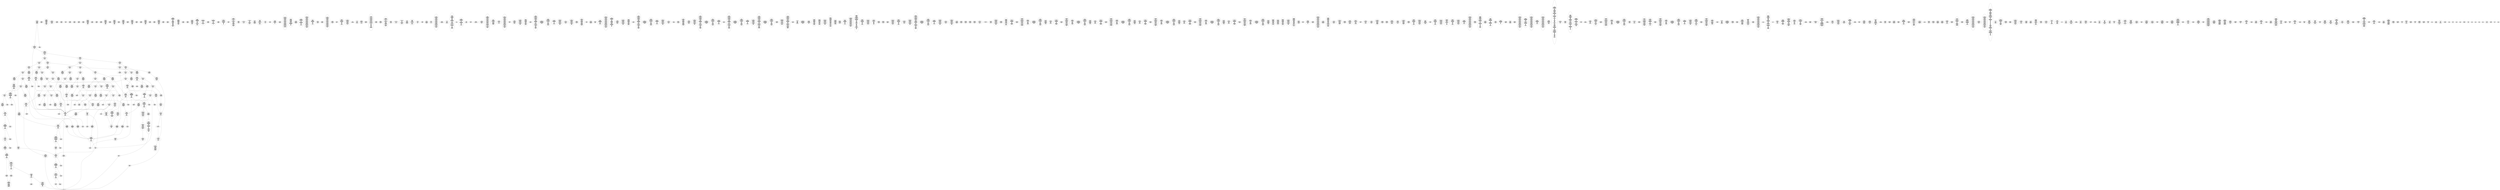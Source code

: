 /* Generated by GvGen v.1.0 (https://www.github.com/stricaud/gvgen) */

digraph G {
compound=true;
   node1 [label="[anywhere]"];
   node2 [label="# 0x0
PUSHX Data
PUSHX Data
MSTORE
CALLVALUE
ISZERO
PUSHX Data
JUMPI
"];
   node3 [label="# 0xc
PUSHX Data
REVERT
"];
   node4 [label="# 0x10
JUMPDEST
PUSHX LogicData
CALLDATASIZE
LT
PUSHX Data
JUMPI
"];
   node5 [label="# 0x1a
PUSHX Data
CALLDATALOAD
PUSHX BitData
SHR
PUSHX LogicData
GT
PUSHX Data
JUMPI
"];
   node6 [label="# 0x2b
PUSHX LogicData
GT
PUSHX Data
JUMPI
"];
   node7 [label="# 0x36
PUSHX LogicData
GT
PUSHX Data
JUMPI
"];
   node8 [label="# 0x41
PUSHX LogicData
EQ
PUSHX Data
JUMPI
"];
   node9 [label="# 0x4c
PUSHX LogicData
EQ
PUSHX Data
JUMPI
"];
   node10 [label="# 0x57
PUSHX LogicData
EQ
PUSHX Data
JUMPI
"];
   node11 [label="# 0x62
PUSHX LogicData
EQ
PUSHX Data
JUMPI
"];
   node12 [label="# 0x6d
PUSHX LogicData
EQ
PUSHX Data
JUMPI
"];
   node13 [label="# 0x78
PUSHX Data
REVERT
"];
   node14 [label="# 0x7c
JUMPDEST
PUSHX LogicData
EQ
PUSHX Data
JUMPI
"];
   node15 [label="# 0x88
PUSHX LogicData
EQ
PUSHX Data
JUMPI
"];
   node16 [label="# 0x93
PUSHX LogicData
EQ
PUSHX Data
JUMPI
"];
   node17 [label="# 0x9e
PUSHX LogicData
EQ
PUSHX Data
JUMPI
"];
   node18 [label="# 0xa9
PUSHX LogicData
EQ
PUSHX Data
JUMPI
"];
   node19 [label="# 0xb4
PUSHX Data
REVERT
"];
   node20 [label="# 0xb8
JUMPDEST
PUSHX LogicData
GT
PUSHX Data
JUMPI
"];
   node21 [label="# 0xc4
PUSHX LogicData
EQ
PUSHX Data
JUMPI
"];
   node22 [label="# 0xcf
PUSHX LogicData
EQ
PUSHX Data
JUMPI
"];
   node23 [label="# 0xda
PUSHX LogicData
EQ
PUSHX Data
JUMPI
"];
   node24 [label="# 0xe5
PUSHX LogicData
EQ
PUSHX Data
JUMPI
"];
   node25 [label="# 0xf0
PUSHX LogicData
EQ
PUSHX Data
JUMPI
"];
   node26 [label="# 0xfb
PUSHX Data
REVERT
"];
   node27 [label="# 0xff
JUMPDEST
PUSHX LogicData
EQ
PUSHX Data
JUMPI
"];
   node28 [label="# 0x10b
PUSHX LogicData
EQ
PUSHX Data
JUMPI
"];
   node29 [label="# 0x116
PUSHX LogicData
EQ
PUSHX Data
JUMPI
"];
   node30 [label="# 0x121
PUSHX LogicData
EQ
PUSHX Data
JUMPI
"];
   node31 [label="# 0x12c
PUSHX LogicData
EQ
PUSHX Data
JUMPI
"];
   node32 [label="# 0x137
PUSHX Data
REVERT
"];
   node33 [label="# 0x13b
JUMPDEST
PUSHX LogicData
GT
PUSHX Data
JUMPI
"];
   node34 [label="# 0x147
PUSHX LogicData
GT
PUSHX Data
JUMPI
"];
   node35 [label="# 0x152
PUSHX LogicData
EQ
PUSHX Data
JUMPI
"];
   node36 [label="# 0x15d
PUSHX LogicData
EQ
PUSHX Data
JUMPI
"];
   node37 [label="# 0x168
PUSHX LogicData
EQ
PUSHX Data
JUMPI
"];
   node38 [label="# 0x173
PUSHX LogicData
EQ
PUSHX Data
JUMPI
"];
   node39 [label="# 0x17e
PUSHX LogicData
EQ
PUSHX Data
JUMPI
"];
   node40 [label="# 0x189
PUSHX Data
REVERT
"];
   node41 [label="# 0x18d
JUMPDEST
PUSHX LogicData
EQ
PUSHX Data
JUMPI
"];
   node42 [label="# 0x199
PUSHX LogicData
EQ
PUSHX Data
JUMPI
"];
   node43 [label="# 0x1a4
PUSHX LogicData
EQ
PUSHX Data
JUMPI
"];
   node44 [label="# 0x1af
PUSHX LogicData
EQ
PUSHX Data
JUMPI
"];
   node45 [label="# 0x1ba
PUSHX LogicData
EQ
PUSHX Data
JUMPI
"];
   node46 [label="# 0x1c5
PUSHX Data
REVERT
"];
   node47 [label="# 0x1c9
JUMPDEST
PUSHX LogicData
GT
PUSHX Data
JUMPI
"];
   node48 [label="# 0x1d5
PUSHX LogicData
EQ
PUSHX Data
JUMPI
"];
   node49 [label="# 0x1e0
PUSHX LogicData
EQ
PUSHX Data
JUMPI
"];
   node50 [label="# 0x1eb
PUSHX LogicData
EQ
PUSHX Data
JUMPI
"];
   node51 [label="# 0x1f6
PUSHX LogicData
EQ
PUSHX Data
JUMPI
"];
   node52 [label="# 0x201
PUSHX LogicData
EQ
PUSHX Data
JUMPI
"];
   node53 [label="# 0x20c
PUSHX Data
REVERT
"];
   node54 [label="# 0x210
JUMPDEST
PUSHX LogicData
EQ
PUSHX Data
JUMPI
"];
   node55 [label="# 0x21c
PUSHX LogicData
EQ
PUSHX Data
JUMPI
"];
   node56 [label="# 0x227
PUSHX LogicData
EQ
PUSHX Data
JUMPI
"];
   node57 [label="# 0x232
PUSHX LogicData
EQ
PUSHX Data
JUMPI
"];
   node58 [label="# 0x23d
PUSHX LogicData
EQ
PUSHX Data
JUMPI
"];
   node59 [label="# 0x248
JUMPDEST
PUSHX Data
REVERT
"];
   node60 [label="# 0x24d
JUMPDEST
PUSHX Data
PUSHX Data
CALLDATASIZE
PUSHX Data
PUSHX Data
JUMP
"];
   node61 [label="# 0x25b
JUMPDEST
PUSHX Data
JUMP
"];
   node62 [label="# 0x260
JUMPDEST
PUSHX MemData
MLOAD
ISZERO
ISZERO
MSTORE
PUSHX ArithData
ADD
"];
   node63 [label="# 0x26c
JUMPDEST
PUSHX MemData
MLOAD
SUB
RETURN
"];
   node64 [label="# 0x275
JUMPDEST
PUSHX Data
PUSHX Data
CALLDATASIZE
PUSHX Data
PUSHX Data
JUMP
"];
   node65 [label="# 0x283
JUMPDEST
PUSHX Data
PUSHX Data
MSTORE
PUSHX Data
MSTORE
PUSHX Data
SHA3
SLOAD
PUSHX BitData
AND
JUMP
"];
   node66 [label="# 0x298
JUMPDEST
PUSHX Data
PUSHX Data
JUMP
"];
   node67 [label="# 0x2a0
JUMPDEST
PUSHX MemData
MLOAD
PUSHX Data
PUSHX Data
JUMP
"];
   node68 [label="# 0x2ad
JUMPDEST
PUSHX Data
PUSHX Data
CALLDATASIZE
PUSHX Data
PUSHX Data
JUMP
"];
   node69 [label="# 0x2bb
JUMPDEST
PUSHX Data
JUMP
"];
   node70 [label="# 0x2c0
JUMPDEST
PUSHX MemData
MLOAD
PUSHX ArithData
PUSHX BitData
PUSHX BitData
SHL
SUB
AND
MSTORE
PUSHX ArithData
ADD
PUSHX Data
JUMP
"];
   node71 [label="# 0x2d8
JUMPDEST
PUSHX Data
PUSHX Data
CALLDATASIZE
PUSHX Data
PUSHX Data
JUMP
"];
   node72 [label="# 0x2e6
JUMPDEST
PUSHX Data
JUMP
"];
   node73 [label="# 0x2eb
JUMPDEST
STOP
"];
   node74 [label="# 0x2ed
JUMPDEST
PUSHX StorData
SLOAD
"];
   node75 [label="# 0x2f1
JUMPDEST
PUSHX MemData
MLOAD
MSTORE
PUSHX ArithData
ADD
PUSHX Data
JUMP
"];
   node76 [label="# 0x2ff
JUMPDEST
PUSHX Data
PUSHX Data
CALLDATASIZE
PUSHX Data
PUSHX Data
JUMP
"];
   node77 [label="# 0x30d
JUMPDEST
PUSHX Data
JUMP
"];
   node78 [label="# 0x312
JUMPDEST
PUSHX Data
PUSHX Data
CALLDATASIZE
PUSHX Data
PUSHX Data
JUMP
"];
   node79 [label="# 0x320
JUMPDEST
PUSHX Data
JUMP
"];
   node80 [label="# 0x325
JUMPDEST
PUSHX Data
PUSHX Data
JUMP
"];
   node81 [label="# 0x32d
JUMPDEST
PUSHX Data
PUSHX Data
CALLDATASIZE
PUSHX Data
PUSHX Data
JUMP
"];
   node82 [label="# 0x33b
JUMPDEST
PUSHX Data
JUMP
"];
   node83 [label="# 0x340
JUMPDEST
PUSHX Data
PUSHX Data
CALLDATASIZE
PUSHX Data
PUSHX Data
JUMP
"];
   node84 [label="# 0x34e
JUMPDEST
PUSHX Data
JUMP
"];
   node85 [label="# 0x353
JUMPDEST
PUSHX Data
PUSHX Data
CALLDATASIZE
PUSHX Data
PUSHX Data
JUMP
"];
   node86 [label="# 0x361
JUMPDEST
PUSHX Data
PUSHX Data
MSTORE
PUSHX Data
MSTORE
PUSHX Data
SHA3
SLOAD
JUMP
"];
   node87 [label="# 0x373
JUMPDEST
PUSHX Data
PUSHX Data
CALLDATASIZE
PUSHX Data
PUSHX Data
JUMP
"];
   node88 [label="# 0x381
JUMPDEST
PUSHX Data
JUMP
"];
   node89 [label="# 0x386
JUMPDEST
PUSHX StorData
SLOAD
PUSHX Data
PUSHX Data
DIV
PUSHX BitData
AND
JUMP
"];
   node90 [label="# 0x398
JUMPDEST
PUSHX Data
PUSHX Data
CALLDATASIZE
PUSHX Data
PUSHX Data
JUMP
"];
   node91 [label="# 0x3a6
JUMPDEST
PUSHX Data
JUMP
"];
   node92 [label="# 0x3ab
JUMPDEST
PUSHX Data
PUSHX Data
CALLDATASIZE
PUSHX Data
PUSHX Data
JUMP
"];
   node93 [label="# 0x3b9
JUMPDEST
PUSHX Data
JUMP
"];
   node94 [label="# 0x3be
JUMPDEST
PUSHX Data
PUSHX Data
CALLDATASIZE
PUSHX Data
PUSHX Data
JUMP
"];
   node95 [label="# 0x3cc
JUMPDEST
PUSHX Data
PUSHX Data
MSTORE
PUSHX Data
MSTORE
PUSHX Data
SHA3
SLOAD
JUMP
"];
   node96 [label="# 0x3de
JUMPDEST
PUSHX Data
PUSHX Data
CALLDATASIZE
PUSHX Data
PUSHX Data
JUMP
"];
   node97 [label="# 0x3ec
JUMPDEST
PUSHX Data
JUMP
"];
   node98 [label="# 0x3f1
JUMPDEST
PUSHX Data
PUSHX Data
JUMP
"];
   node99 [label="# 0x3f9
JUMPDEST
PUSHX Data
PUSHX Data
CALLDATASIZE
PUSHX Data
PUSHX Data
JUMP
"];
   node100 [label="# 0x407
JUMPDEST
PUSHX Data
PUSHX Data
MSTORE
PUSHX Data
MSTORE
PUSHX Data
SHA3
SLOAD
JUMP
"];
   node101 [label="# 0x419
JUMPDEST
PUSHX Data
PUSHX Data
CALLDATASIZE
PUSHX Data
PUSHX Data
JUMP
"];
   node102 [label="# 0x427
JUMPDEST
PUSHX Data
JUMP
"];
   node103 [label="# 0x42c
JUMPDEST
PUSHX Data
PUSHX Data
CALLDATASIZE
PUSHX Data
PUSHX Data
JUMP
"];
   node104 [label="# 0x43a
JUMPDEST
PUSHX Data
PUSHX Data
MSTORE
PUSHX Data
MSTORE
PUSHX Data
SHA3
SLOAD
JUMP
"];
   node105 [label="# 0x44c
JUMPDEST
PUSHX StorData
SLOAD
PUSHX ArithData
PUSHX BitData
PUSHX BitData
SHL
SUB
AND
PUSHX Data
JUMP
"];
   node106 [label="# 0x45d
JUMPDEST
PUSHX Data
PUSHX Data
CALLDATASIZE
PUSHX Data
PUSHX Data
JUMP
"];
   node107 [label="# 0x46b
JUMPDEST
PUSHX Data
JUMP
"];
   node108 [label="# 0x470
JUMPDEST
PUSHX Data
PUSHX Data
CALLDATASIZE
PUSHX Data
PUSHX Data
JUMP
"];
   node109 [label="# 0x47e
JUMPDEST
PUSHX Data
PUSHX Data
MSTORE
PUSHX Data
MSTORE
PUSHX Data
SHA3
SLOAD
JUMP
"];
   node110 [label="# 0x490
JUMPDEST
PUSHX Data
PUSHX Data
JUMP
"];
   node111 [label="# 0x498
JUMPDEST
PUSHX Data
PUSHX Data
CALLDATASIZE
PUSHX Data
PUSHX Data
JUMP
"];
   node112 [label="# 0x4a6
JUMPDEST
PUSHX Data
JUMP
"];
   node113 [label="# 0x4ab
JUMPDEST
PUSHX Data
PUSHX Data
CALLDATASIZE
PUSHX Data
PUSHX Data
JUMP
"];
   node114 [label="# 0x4b9
JUMPDEST
PUSHX Data
JUMP
"];
   node115 [label="# 0x4be
JUMPDEST
PUSHX Data
PUSHX Data
CALLDATASIZE
PUSHX Data
PUSHX Data
JUMP
"];
   node116 [label="# 0x4cc
JUMPDEST
PUSHX Data
PUSHX Data
MSTORE
PUSHX Data
MSTORE
PUSHX Data
SHA3
SLOAD
JUMP
"];
   node117 [label="# 0x4de
JUMPDEST
PUSHX StorData
SLOAD
PUSHX Data
PUSHX BitData
AND
JUMP
"];
   node118 [label="# 0x4eb
JUMPDEST
PUSHX Data
PUSHX Data
CALLDATASIZE
PUSHX Data
PUSHX Data
JUMP
"];
   node119 [label="# 0x4f9
JUMPDEST
PUSHX Data
JUMP
"];
   node120 [label="# 0x4fe
JUMPDEST
PUSHX Data
PUSHX Data
CALLDATASIZE
PUSHX Data
PUSHX Data
JUMP
"];
   node121 [label="# 0x50c
JUMPDEST
PUSHX Data
JUMP
"];
   node122 [label="# 0x511
JUMPDEST
PUSHX Data
PUSHX Data
CALLDATASIZE
PUSHX Data
PUSHX Data
JUMP
"];
   node123 [label="# 0x51f
JUMPDEST
PUSHX Data
PUSHX Data
MSTORE
PUSHX Data
MSTORE
PUSHX Data
SHA3
SLOAD
JUMP
"];
   node124 [label="# 0x531
JUMPDEST
PUSHX Data
PUSHX Data
CALLDATASIZE
PUSHX Data
PUSHX Data
JUMP
"];
   node125 [label="# 0x53f
JUMPDEST
PUSHX Data
JUMP
"];
   node126 [label="# 0x544
JUMPDEST
PUSHX Data
PUSHX Data
CALLDATASIZE
PUSHX Data
PUSHX Data
JUMP
"];
   node127 [label="# 0x552
JUMPDEST
PUSHX Data
JUMP
"];
   node128 [label="# 0x557
JUMPDEST
PUSHX Data
PUSHX Data
CALLDATASIZE
PUSHX Data
PUSHX Data
JUMP
"];
   node129 [label="# 0x565
JUMPDEST
PUSHX ArithData
PUSHX BitData
PUSHX BitData
SHL
SUB
AND
PUSHX Data
MSTORE
PUSHX Data
PUSHX Data
MSTORE
PUSHX Data
SHA3
AND
MSTORE
MSTORE
SHA3
SLOAD
PUSHX BitData
AND
JUMP
"];
   node130 [label="# 0x593
JUMPDEST
PUSHX Data
PUSHX Data
CALLDATASIZE
PUSHX Data
PUSHX Data
JUMP
"];
   node131 [label="# 0x5a1
JUMPDEST
PUSHX Data
PUSHX Data
MSTORE
PUSHX Data
MSTORE
PUSHX Data
SHA3
SLOAD
PUSHX BitData
AND
JUMP
"];
   node132 [label="# 0x5b6
JUMPDEST
PUSHX Data
PUSHX Data
CALLDATASIZE
PUSHX Data
PUSHX Data
JUMP
"];
   node133 [label="# 0x5c4
JUMPDEST
PUSHX Data
JUMP
"];
   node134 [label="# 0x5c9
JUMPDEST
PUSHX Data
PUSHX Data
CALLDATASIZE
PUSHX Data
PUSHX Data
JUMP
"];
   node135 [label="# 0x5d7
JUMPDEST
PUSHX Data
JUMP
"];
   node136 [label="# 0x5dc
JUMPDEST
PUSHX Data
PUSHX Data
CALLDATASIZE
PUSHX Data
PUSHX Data
JUMP
"];
   node137 [label="# 0x5ea
JUMPDEST
PUSHX Data
PUSHX Data
MSTORE
PUSHX Data
MSTORE
PUSHX Data
SHA3
SLOAD
JUMP
"];
   node138 [label="# 0x5fc
JUMPDEST
PUSHX Data
PUSHX ArithData
PUSHX BitData
PUSHX BitData
SHL
SUB
NOT
AND
PUSHX BitData
PUSHX BitData
SHL
EQ
PUSHX Data
JUMPI
"];
   node139 [label="# 0x618
PUSHX ArithData
PUSHX BitData
PUSHX BitData
SHL
SUB
NOT
AND
PUSHX BitData
PUSHX BitData
SHL
EQ
"];
   node140 [label="# 0x62d
JUMPDEST
PUSHX Data
JUMPI
"];
   node141 [label="# 0x633
PUSHX ArithData
PUSHX BitData
PUSHX BitData
SHL
SUB
NOT
AND
PUSHX BitData
PUSHX BitData
SHL
EQ
"];
   node142 [label="# 0x648
JUMPDEST
PUSHX Data
JUMPI
"];
   node143 [label="# 0x64e
PUSHX BitData
PUSHX BitData
SHL
PUSHX ArithData
PUSHX BitData
PUSHX BitData
SHL
SUB
NOT
AND
EQ
"];
   node144 [label="# 0x663
JUMPDEST
JUMP
"];
   node145 [label="# 0x669
JUMPDEST
PUSHX Data
PUSHX StorData
SLOAD
PUSHX Data
PUSHX Data
JUMP
"];
   node146 [label="# 0x678
JUMPDEST
PUSHX ArithData
ADD
PUSHX ArithData
DIV
MUL
PUSHX ArithData
ADD
PUSHX MemData
MLOAD
ADD
PUSHX Data
MSTORE
MSTORE
PUSHX ArithData
ADD
SLOAD
PUSHX Data
PUSHX Data
JUMP
"];
   node147 [label="# 0x6a4
JUMPDEST
ISZERO
PUSHX Data
JUMPI
"];
   node148 [label="# 0x6ab
PUSHX LogicData
LT
PUSHX Data
JUMPI
"];
   node149 [label="# 0x6b3
PUSHX ArithData
SLOAD
DIV
MUL
MSTORE
PUSHX ArithData
ADD
PUSHX Data
JUMP
"];
   node150 [label="# 0x6c6
JUMPDEST
ADD
PUSHX Data
MSTORE
PUSHX Data
PUSHX Data
SHA3
"];
   node151 [label="# 0x6d4
JUMPDEST
SLOAD
MSTORE
PUSHX ArithData
ADD
PUSHX ArithData
ADD
GT
PUSHX Data
JUMPI
"];
   node152 [label="# 0x6e8
SUB
PUSHX BitData
AND
ADD
"];
   node153 [label="# 0x6f1
JUMPDEST
JUMP
"];
   node154 [label="# 0x6fb
JUMPDEST
PUSHX Data
PUSHX Data
PUSHX StorData
SLOAD
GT
JUMP
"];
   node155 [label="# 0x708
JUMPDEST
PUSHX Data
JUMPI
"];
   node156 [label="# 0x70d
PUSHX MemData
MLOAD
PUSHX BitData
PUSHX BitData
SHL
MSTORE
PUSHX Data
PUSHX ArithData
ADD
MSTORE
PUSHX Data
PUSHX ArithData
ADD
MSTORE
PUSHX Data
PUSHX ArithData
ADD
MSTORE
PUSHX BitData
PUSHX BitData
SHL
PUSHX ArithData
ADD
MSTORE
PUSHX ArithData
ADD
"];
   node157 [label="# 0x766
JUMPDEST
PUSHX MemData
MLOAD
SUB
REVERT
"];
   node158 [label="# 0x76f
JUMPDEST
PUSHX Data
MSTORE
PUSHX Data
PUSHX Data
MSTORE
PUSHX Data
SHA3
SLOAD
PUSHX ArithData
PUSHX BitData
PUSHX BitData
SHL
SUB
AND
JUMP
"];
   node159 [label="# 0x78b
JUMPDEST
PUSHX Data
PUSHX Data
PUSHX Data
JUMP
"];
   node160 [label="# 0x796
JUMPDEST
PUSHX ArithData
PUSHX BitData
PUSHX BitData
SHL
SUB
AND
PUSHX ArithData
PUSHX BitData
PUSHX BitData
SHL
SUB
AND
SUB
PUSHX Data
JUMPI
"];
   node161 [label="# 0x7b2
PUSHX MemData
MLOAD
PUSHX BitData
PUSHX BitData
SHL
MSTORE
PUSHX Data
PUSHX ArithData
ADD
MSTORE
PUSHX Data
PUSHX ArithData
ADD
MSTORE
PUSHX Data
PUSHX ArithData
ADD
MSTORE
PUSHX BitData
PUSHX BitData
SHL
PUSHX ArithData
ADD
MSTORE
PUSHX ArithData
ADD
PUSHX Data
JUMP
"];
   node162 [label="# 0x804
JUMPDEST
CALLER
PUSHX ArithData
PUSHX BitData
PUSHX BitData
SHL
SUB
AND
EQ
PUSHX Data
JUMPI
"];
   node163 [label="# 0x816
PUSHX Data
CALLER
PUSHX Data
JUMP
"];
   node164 [label="# 0x820
JUMPDEST
PUSHX Data
JUMPI
"];
   node165 [label="# 0x825
PUSHX MemData
MLOAD
PUSHX BitData
PUSHX BitData
SHL
MSTORE
PUSHX Data
PUSHX ArithData
ADD
MSTORE
PUSHX Data
PUSHX ArithData
ADD
MSTORE
PUSHX Data
PUSHX ArithData
ADD
MSTORE
PUSHX Data
PUSHX ArithData
ADD
MSTORE
PUSHX ArithData
ADD
PUSHX Data
JUMP
"];
   node166 [label="# 0x892
JUMPDEST
PUSHX Data
PUSHX Data
JUMP
"];
   node167 [label="# 0x89d
JUMPDEST
JUMP
"];
   node168 [label="# 0x8a2
JUMPDEST
PUSHX StorData
SLOAD
PUSHX ArithData
PUSHX BitData
PUSHX BitData
SHL
SUB
AND
CALLER
EQ
PUSHX Data
JUMPI
"];
   node169 [label="# 0x8b5
PUSHX MemData
MLOAD
PUSHX BitData
PUSHX BitData
SHL
MSTORE
PUSHX ArithData
ADD
PUSHX Data
PUSHX Data
JUMP
"];
   node170 [label="# 0x8cc
JUMPDEST
PUSHX Data
"];
   node171 [label="# 0x8cf
JUMPDEST
LT
ISZERO
PUSHX Data
JUMPI
"];
   node172 [label="# 0x8d8
PUSHX Data
PUSHX Data
PUSHX Data
LT
PUSHX Data
JUMPI
"];
   node173 [label="# 0x8e8
PUSHX Data
PUSHX Data
JUMP
"];
   node174 [label="# 0x8ef
JUMPDEST
PUSHX ArithData
MUL
ADD
CALLDATALOAD
MSTORE
PUSHX ArithData
ADD
MSTORE
PUSHX ArithData
ADD
PUSHX Data
SHA3
PUSHX ArithData
PUSHX ArithData
EXP
SLOAD
PUSHX ArithData
MUL
NOT
AND
ISZERO
ISZERO
MUL
OR
SSTORE
PUSHX Data
PUSHX Data
JUMP
"];
   node175 [label="# 0x926
JUMPDEST
PUSHX Data
JUMP
"];
   node176 [label="# 0x92e
JUMPDEST
PUSHX Data
PUSHX Data
JUMP
"];
   node177 [label="# 0x939
JUMPDEST
PUSHX StorData
SLOAD
PUSHX Data
PUSHX Data
JUMP
"];
   node178 [label="# 0x946
JUMPDEST
PUSHX ArithData
ADD
PUSHX ArithData
DIV
MUL
PUSHX ArithData
ADD
PUSHX MemData
MLOAD
ADD
PUSHX Data
MSTORE
MSTORE
PUSHX ArithData
ADD
SLOAD
PUSHX Data
PUSHX Data
JUMP
"];
   node179 [label="# 0x972
JUMPDEST
ISZERO
PUSHX Data
JUMPI
"];
   node180 [label="# 0x979
PUSHX LogicData
LT
PUSHX Data
JUMPI
"];
   node181 [label="# 0x981
PUSHX ArithData
SLOAD
DIV
MUL
MSTORE
PUSHX ArithData
ADD
PUSHX Data
JUMP
"];
   node182 [label="# 0x994
JUMPDEST
ADD
PUSHX Data
MSTORE
PUSHX Data
PUSHX Data
SHA3
"];
   node183 [label="# 0x9a2
JUMPDEST
SLOAD
MSTORE
PUSHX ArithData
ADD
PUSHX ArithData
ADD
GT
PUSHX Data
JUMPI
"];
   node184 [label="# 0x9b6
SUB
PUSHX BitData
AND
ADD
"];
   node185 [label="# 0x9bf
JUMPDEST
JUMP
"];
   node186 [label="# 0x9c7
JUMPDEST
PUSHX Data
PUSHX Data
PUSHX Data
JUMP
"];
   node187 [label="# 0x9d2
JUMPDEST
LT
PUSHX Data
JUMPI
"];
   node188 [label="# 0x9d9
PUSHX MemData
MLOAD
PUSHX BitData
PUSHX BitData
SHL
MSTORE
PUSHX Data
PUSHX ArithData
ADD
MSTORE
PUSHX Data
PUSHX ArithData
ADD
MSTORE
PUSHX Data
PUSHX ArithData
ADD
MSTORE
PUSHX BitData
PUSHX BitData
SHL
PUSHX ArithData
ADD
MSTORE
PUSHX ArithData
ADD
PUSHX Data
JUMP
"];
   node189 [label="# 0xa2b
JUMPDEST
PUSHX StorData
SLOAD
"];
   node190 [label="# 0xa33
JUMPDEST
LT
ISZERO
PUSHX Data
JUMPI
"];
   node191 [label="# 0xa3c
PUSHX Data
MSTORE
PUSHX Data
PUSHX ArithData
MSTORE
PUSHX Data
SHA3
MLOAD
ADD
MSTORE
SLOAD
PUSHX ArithData
PUSHX BitData
PUSHX BitData
SHL
SUB
AND
MSTORE
PUSHX BitData
PUSHX BitData
SHL
DIV
PUSHX ArithData
PUSHX BitData
PUSHX BitData
SHL
SUB
AND
ADD
MSTORE
ISZERO
PUSHX Data
JUMPI
"];
   node192 [label="# 0xa81
MLOAD
"];
   node193 [label="# 0xa85
JUMPDEST
PUSHX ArithData
PUSHX BitData
PUSHX BitData
SHL
SUB
AND
PUSHX ArithData
PUSHX BitData
PUSHX BitData
SHL
SUB
AND
SUB
PUSHX Data
JUMPI
"];
   node194 [label="# 0xa9f
SUB
PUSHX Data
JUMPI
"];
   node195 [label="# 0xaa6
PUSHX Data
JUMP
"];
   node196 [label="# 0xab1
JUMPDEST
PUSHX ArithData
ADD
"];
   node197 [label="# 0xab8
JUMPDEST
PUSHX ArithData
ADD
PUSHX Data
JUMP
"];
   node198 [label="# 0xac1
JUMPDEST
PUSHX MemData
MLOAD
PUSHX BitData
PUSHX BitData
SHL
MSTORE
PUSHX Data
PUSHX ArithData
ADD
MSTORE
PUSHX Data
PUSHX ArithData
ADD
MSTORE
PUSHX Data
PUSHX ArithData
ADD
MSTORE
PUSHX BitData
PUSHX BitData
SHL
PUSHX ArithData
ADD
MSTORE
PUSHX ArithData
ADD
PUSHX Data
JUMP
"];
   node199 [label="# 0xb21
JUMPDEST
PUSHX Data
PUSHX MemData
MLOAD
PUSHX ArithData
ADD
PUSHX Data
MSTORE
PUSHX Data
MSTORE
PUSHX Data
JUMP
"];
   node200 [label="# 0xb3c
JUMPDEST
PUSHX StorData
SLOAD
LT
PUSHX Data
JUMPI
"];
   node201 [label="# 0xb47
PUSHX MemData
MLOAD
PUSHX BitData
PUSHX BitData
SHL
MSTORE
PUSHX Data
PUSHX ArithData
ADD
MSTORE
PUSHX Data
PUSHX ArithData
ADD
MSTORE
PUSHX Data
PUSHX ArithData
ADD
MSTORE
PUSHX BitData
PUSHX BitData
SHL
PUSHX ArithData
ADD
MSTORE
PUSHX ArithData
ADD
PUSHX Data
JUMP
"];
   node202 [label="# 0xb9a
JUMPDEST
JUMP
"];
   node203 [label="# 0xb9e
JUMPDEST
PUSHX StorData
SLOAD
PUSHX BitData
AND
PUSHX Data
JUMPI
"];
   node204 [label="# 0xba9
PUSHX MemData
MLOAD
PUSHX BitData
PUSHX BitData
SHL
MSTORE
PUSHX ArithData
ADD
PUSHX MemData
MLOAD
SUB
REVERT
"];
   node205 [label="# 0xbc1
JUMPDEST
PUSHX Data
MSTORE
PUSHX Data
PUSHX Data
MSTORE
PUSHX Data
SHA3
SLOAD
PUSHX BitData
AND
ISZERO
PUSHX Data
JUMPI
"];
   node206 [label="# 0xbd9
PUSHX Data
REVERT
"];
   node207 [label="# 0xbdd
JUMPDEST
PUSHX StorData
SLOAD
PUSHX MemData
MLOAD
PUSHX BitData
PUSHX BitData
SHL
MSTORE
PUSHX ArithData
ADD
MSTORE
CALLER
PUSHX ArithData
PUSHX BitData
PUSHX BitData
SHL
SUB
AND
PUSHX Data
PUSHX ArithData
ADD
PUSHX Data
PUSHX MemData
MLOAD
SUB
GAS
STATICCALL
ISZERO
ISZERO
PUSHX Data
JUMPI
"];
   node208 [label="# 0xc1d
RETURNDATASIZE
PUSHX Data
RETURNDATACOPY
RETURNDATASIZE
PUSHX Data
REVERT
"];
   node209 [label="# 0xc26
JUMPDEST
PUSHX MemData
MLOAD
RETURNDATASIZE
PUSHX BitData
NOT
PUSHX ArithData
ADD
AND
ADD
PUSHX Data
MSTORE
ADD
PUSHX Data
PUSHX Data
JUMP
"];
   node210 [label="# 0xc4a
JUMPDEST
PUSHX ArithData
PUSHX BitData
PUSHX BitData
SHL
SUB
AND
EQ
PUSHX Data
JUMPI
"];
   node211 [label="# 0xc59
PUSHX MemData
MLOAD
PUSHX BitData
PUSHX BitData
SHL
MSTORE
PUSHX ArithData
ADD
PUSHX MemData
MLOAD
SUB
REVERT
"];
   node212 [label="# 0xc71
JUMPDEST
PUSHX LogicData
EQ
PUSHX Data
JUMPI
"];
   node213 [label="# 0xc7a
PUSHX MemData
MLOAD
PUSHX BitData
PUSHX BitData
SHL
MSTORE
PUSHX ArithData
ADD
PUSHX MemData
MLOAD
SUB
REVERT
"];
   node214 [label="# 0xc92
JUMPDEST
PUSHX Data
PUSHX Data
JUMP
"];
   node215 [label="# 0xc9c
JUMPDEST
PUSHX StorData
SLOAD
MSTORE
PUSHX Data
PUSHX Data
MSTORE
PUSHX Data
SHA3
PUSHX Data
SSTORE
PUSHX Data
CALLER
PUSHX Data
PUSHX Data
JUMP
"];
   node216 [label="# 0xcbc
JUMPDEST
JUMP
"];
   node217 [label="# 0xcc2
JUMPDEST
PUSHX Data
PUSHX Data
PUSHX Data
JUMP
"];
   node218 [label="# 0xccd
JUMPDEST
MLOAD
JUMP
"];
   node219 [label="# 0xcd4
JUMPDEST
PUSHX Data
PUSHX ArithData
PUSHX BitData
PUSHX BitData
SHL
SUB
AND
PUSHX Data
JUMPI
"];
   node220 [label="# 0xce5
PUSHX MemData
MLOAD
PUSHX BitData
PUSHX BitData
SHL
MSTORE
PUSHX Data
PUSHX ArithData
ADD
MSTORE
PUSHX Data
PUSHX ArithData
ADD
MSTORE
PUSHX Data
PUSHX ArithData
ADD
MSTORE
PUSHX BitData
PUSHX BitData
SHL
PUSHX ArithData
ADD
MSTORE
PUSHX ArithData
ADD
PUSHX Data
JUMP
"];
   node221 [label="# 0xd40
JUMPDEST
PUSHX ArithData
PUSHX BitData
PUSHX BitData
SHL
SUB
AND
PUSHX Data
MSTORE
PUSHX Data
PUSHX Data
MSTORE
PUSHX Data
SHA3
SLOAD
PUSHX ArithData
PUSHX BitData
PUSHX BitData
SHL
SUB
AND
JUMP
"];
   node222 [label="# 0xd65
JUMPDEST
PUSHX StorData
SLOAD
PUSHX ArithData
PUSHX BitData
PUSHX BitData
SHL
SUB
AND
CALLER
EQ
PUSHX Data
JUMPI
"];
   node223 [label="# 0xd78
PUSHX MemData
MLOAD
PUSHX BitData
PUSHX BitData
SHL
MSTORE
PUSHX ArithData
ADD
PUSHX Data
PUSHX Data
JUMP
"];
   node224 [label="# 0xd8f
JUMPDEST
PUSHX Data
PUSHX Data
PUSHX Data
JUMP
"];
   node225 [label="# 0xd99
JUMPDEST
JUMP
"];
   node226 [label="# 0xd9b
JUMPDEST
PUSHX StorData
SLOAD
PUSHX BitData
AND
PUSHX Data
JUMPI
"];
   node227 [label="# 0xda6
PUSHX MemData
MLOAD
PUSHX BitData
PUSHX BitData
SHL
MSTORE
PUSHX ArithData
ADD
PUSHX MemData
MLOAD
SUB
REVERT
"];
   node228 [label="# 0xdbe
JUMPDEST
PUSHX Data
MSTORE
PUSHX Data
PUSHX Data
MSTORE
PUSHX Data
SHA3
SLOAD
PUSHX BitData
AND
ISZERO
PUSHX Data
JUMPI
"];
   node229 [label="# 0xdd6
PUSHX Data
REVERT
"];
   node230 [label="# 0xdda
JUMPDEST
PUSHX StorData
SLOAD
PUSHX MemData
MLOAD
PUSHX BitData
PUSHX BitData
SHL
MSTORE
PUSHX ArithData
ADD
MSTORE
CALLER
PUSHX ArithData
PUSHX BitData
PUSHX BitData
SHL
SUB
AND
PUSHX Data
PUSHX ArithData
ADD
PUSHX Data
PUSHX MemData
MLOAD
SUB
GAS
STATICCALL
ISZERO
ISZERO
PUSHX Data
JUMPI
"];
   node231 [label="# 0xe1a
RETURNDATASIZE
PUSHX Data
RETURNDATACOPY
RETURNDATASIZE
PUSHX Data
REVERT
"];
   node232 [label="# 0xe23
JUMPDEST
PUSHX MemData
MLOAD
RETURNDATASIZE
PUSHX BitData
NOT
PUSHX ArithData
ADD
AND
ADD
PUSHX Data
MSTORE
ADD
PUSHX Data
PUSHX Data
JUMP
"];
   node233 [label="# 0xe47
JUMPDEST
PUSHX ArithData
PUSHX BitData
PUSHX BitData
SHL
SUB
AND
EQ
PUSHX Data
JUMPI
"];
   node234 [label="# 0xe56
PUSHX MemData
MLOAD
PUSHX BitData
PUSHX BitData
SHL
MSTORE
PUSHX ArithData
ADD
PUSHX MemData
MLOAD
SUB
REVERT
"];
   node235 [label="# 0xe6e
JUMPDEST
PUSHX LogicData
EQ
PUSHX Data
JUMPI
"];
   node236 [label="# 0xe77
PUSHX Data
REVERT
"];
   node237 [label="# 0xe7b
JUMPDEST
PUSHX Data
PUSHX Data
JUMP
"];
   node238 [label="# 0xe85
JUMPDEST
PUSHX StorData
SLOAD
MSTORE
PUSHX Data
PUSHX Data
MSTORE
PUSHX Data
SHA3
PUSHX Data
SSTORE
PUSHX Data
CALLER
PUSHX Data
PUSHX Data
JUMP
"];
   node239 [label="# 0xea5
JUMPDEST
PUSHX StorData
SLOAD
PUSHX BitData
AND
PUSHX Data
JUMPI
"];
   node240 [label="# 0xeb0
PUSHX MemData
MLOAD
PUSHX BitData
PUSHX BitData
SHL
MSTORE
PUSHX ArithData
ADD
PUSHX MemData
MLOAD
SUB
REVERT
"];
   node241 [label="# 0xec8
JUMPDEST
PUSHX StorData
SLOAD
PUSHX MemData
MLOAD
PUSHX BitData
PUSHX BitData
SHL
MSTORE
PUSHX ArithData
ADD
MSTORE
CALLER
PUSHX ArithData
PUSHX BitData
PUSHX BitData
SHL
SUB
AND
PUSHX Data
PUSHX ArithData
ADD
PUSHX Data
PUSHX MemData
MLOAD
SUB
GAS
STATICCALL
ISZERO
ISZERO
PUSHX Data
JUMPI
"];
   node242 [label="# 0xf08
RETURNDATASIZE
PUSHX Data
RETURNDATACOPY
RETURNDATASIZE
PUSHX Data
REVERT
"];
   node243 [label="# 0xf11
JUMPDEST
PUSHX MemData
MLOAD
RETURNDATASIZE
PUSHX BitData
NOT
PUSHX ArithData
ADD
AND
ADD
PUSHX Data
MSTORE
ADD
PUSHX Data
PUSHX Data
JUMP
"];
   node244 [label="# 0xf35
JUMPDEST
PUSHX ArithData
PUSHX BitData
PUSHX BitData
SHL
SUB
AND
EQ
PUSHX Data
JUMPI
"];
   node245 [label="# 0xf44
PUSHX Data
REVERT
"];
   node246 [label="# 0xf48
JUMPDEST
PUSHX StorData
SLOAD
PUSHX MemData
MLOAD
PUSHX BitData
PUSHX BitData
SHL
MSTORE
PUSHX ArithData
ADD
MSTORE
CALLER
PUSHX ArithData
PUSHX BitData
PUSHX BitData
SHL
SUB
AND
PUSHX Data
PUSHX ArithData
ADD
PUSHX Data
PUSHX MemData
MLOAD
SUB
GAS
STATICCALL
ISZERO
ISZERO
PUSHX Data
JUMPI
"];
   node247 [label="# 0xf88
RETURNDATASIZE
PUSHX Data
RETURNDATACOPY
RETURNDATASIZE
PUSHX Data
REVERT
"];
   node248 [label="# 0xf91
JUMPDEST
PUSHX MemData
MLOAD
RETURNDATASIZE
PUSHX BitData
NOT
PUSHX ArithData
ADD
AND
ADD
PUSHX Data
MSTORE
ADD
PUSHX Data
PUSHX Data
JUMP
"];
   node249 [label="# 0xfb5
JUMPDEST
PUSHX ArithData
PUSHX BitData
PUSHX BitData
SHL
SUB
AND
EQ
PUSHX Data
JUMPI
"];
   node250 [label="# 0xfc4
PUSHX MemData
MLOAD
PUSHX BitData
PUSHX BitData
SHL
MSTORE
PUSHX ArithData
ADD
PUSHX MemData
MLOAD
SUB
REVERT
"];
   node251 [label="# 0xfdc
JUMPDEST
PUSHX StorData
SLOAD
PUSHX MemData
MLOAD
PUSHX BitData
PUSHX BitData
SHL
MSTORE
PUSHX ArithData
ADD
MSTORE
PUSHX ArithData
PUSHX BitData
PUSHX BitData
SHL
SUB
AND
PUSHX Data
PUSHX ArithData
ADD
PUSHX Data
PUSHX MemData
MLOAD
SUB
GAS
STATICCALL
ISZERO
ISZERO
PUSHX Data
JUMPI
"];
   node252 [label="# 0x101c
RETURNDATASIZE
PUSHX Data
RETURNDATACOPY
RETURNDATASIZE
PUSHX Data
REVERT
"];
   node253 [label="# 0x1025
JUMPDEST
PUSHX MemData
MLOAD
RETURNDATASIZE
PUSHX BitData
NOT
PUSHX ArithData
ADD
AND
ADD
PUSHX Data
MSTORE
ADD
PUSHX Data
PUSHX Data
JUMP
"];
   node254 [label="# 0x1049
JUMPDEST
PUSHX Data
JUMPI
"];
   node255 [label="# 0x104e
PUSHX MemData
MLOAD
PUSHX BitData
PUSHX BitData
SHL
MSTORE
PUSHX ArithData
ADD
MSTORE
PUSHX ArithData
ADD
PUSHX Data
JUMP
"];
   node256 [label="# 0x1069
JUMPDEST
PUSHX StorData
SLOAD
PUSHX MemData
MLOAD
PUSHX BitData
PUSHX BitData
SHL
MSTORE
PUSHX ArithData
ADD
MSTORE
PUSHX ArithData
PUSHX BitData
PUSHX BitData
SHL
SUB
AND
PUSHX Data
PUSHX ArithData
ADD
PUSHX Data
PUSHX MemData
MLOAD
SUB
PUSHX Data
EXTCODESIZE
ISZERO
ISZERO
PUSHX Data
JUMPI
"];
   node257 [label="# 0x10ab
PUSHX Data
REVERT
"];
   node258 [label="# 0x10af
JUMPDEST
GAS
CALL
ISZERO
ISZERO
PUSHX Data
JUMPI
"];
   node259 [label="# 0x10ba
RETURNDATASIZE
PUSHX Data
RETURNDATACOPY
RETURNDATASIZE
PUSHX Data
REVERT
"];
   node260 [label="# 0x10c3
JUMPDEST
PUSHX Data
PUSHX Data
PUSHX StorData
SLOAD
JUMP
"];
   node261 [label="# 0x10d2
JUMPDEST
PUSHX Data
MSTORE
PUSHX Data
PUSHX Data
MSTORE
PUSHX Data
SHA3
SLOAD
PUSHX BitData
AND
ISZERO
PUSHX Data
JUMPI
"];
   node262 [label="# 0x10ed
PUSHX Data
MSTORE
PUSHX Data
PUSHX Data
MSTORE
PUSHX Data
SHA3
SLOAD
PUSHX BitData
AND
ISZERO
PUSHX Data
JUMPI
"];
   node263 [label="# 0x1104
PUSHX MemData
MLOAD
PUSHX BitData
PUSHX BitData
SHL
MSTORE
PUSHX ArithData
ADD
PUSHX MemData
MLOAD
SUB
REVERT
"];
   node264 [label="# 0x111c
JUMPDEST
PUSHX Data
MSTORE
PUSHX Data
PUSHX Data
MSTORE
PUSHX Data
SHA3
PUSHX Data
SSTORE
MSTORE
PUSHX Data
MSTORE
SHA3
SLOAD
PUSHX BitData
NOT
AND
PUSHX BitData
OR
SSTORE
PUSHX Data
JUMP
"];
   node265 [label="# 0x114b
JUMPDEST
PUSHX Data
MSTORE
PUSHX Data
PUSHX Data
MSTORE
PUSHX Data
SHA3
PUSHX Data
SSTORE
"];
   node266 [label="# 0x115e
JUMPDEST
PUSHX Data
CALLER
PUSHX Data
PUSHX Data
JUMP
"];
   node267 [label="# 0x1169
JUMPDEST
PUSHX Data
PUSHX StorData
SLOAD
PUSHX Data
PUSHX Data
JUMP
"];
   node268 [label="# 0x1178
JUMPDEST
CALLER
PUSHX ArithData
PUSHX BitData
PUSHX BitData
SHL
SUB
AND
SUB
PUSHX Data
JUMPI
"];
   node269 [label="# 0x1189
PUSHX MemData
MLOAD
PUSHX BitData
PUSHX BitData
SHL
MSTORE
PUSHX Data
PUSHX ArithData
ADD
MSTORE
PUSHX Data
PUSHX ArithData
ADD
MSTORE
PUSHX Data
PUSHX ArithData
ADD
MSTORE
PUSHX ArithData
ADD
PUSHX Data
JUMP
"];
   node270 [label="# 0x11d0
JUMPDEST
CALLER
PUSHX Data
MSTORE
PUSHX Data
PUSHX ArithData
MSTORE
PUSHX MemData
SHA3
PUSHX ArithData
PUSHX BitData
PUSHX BitData
SHL
SUB
AND
MSTORE
MSTORE
SHA3
SLOAD
PUSHX BitData
NOT
AND
ISZERO
ISZERO
OR
SSTORE
MLOAD
MSTORE
PUSHX Data
ADD
PUSHX MemData
MLOAD
SUB
LOGX
JUMP
"];
   node271 [label="# 0x123c
JUMPDEST
PUSHX StorData
SLOAD
PUSHX ArithData
PUSHX BitData
PUSHX BitData
SHL
SUB
AND
CALLER
EQ
PUSHX Data
JUMPI
"];
   node272 [label="# 0x124f
PUSHX MemData
MLOAD
PUSHX BitData
PUSHX BitData
SHL
MSTORE
PUSHX ArithData
ADD
PUSHX Data
PUSHX Data
JUMP
"];
   node273 [label="# 0x1266
JUMPDEST
PUSHX StorData
SLOAD
PUSHX BitData
NOT
AND
ISZERO
ISZERO
OR
SSTORE
JUMP
"];
   node274 [label="# 0x1279
JUMPDEST
PUSHX Data
PUSHX Data
JUMP
"];
   node275 [label="# 0x1284
JUMPDEST
PUSHX Data
PUSHX Data
JUMP
"];
   node276 [label="# 0x1290
JUMPDEST
PUSHX Data
JUMPI
"];
   node277 [label="# 0x1295
PUSHX MemData
MLOAD
PUSHX BitData
PUSHX BitData
SHL
MSTORE
PUSHX ArithData
ADD
PUSHX Data
PUSHX Data
JUMP
"];
   node278 [label="# 0x12ac
JUMPDEST
PUSHX StorData
SLOAD
PUSHX ArithData
PUSHX BitData
PUSHX BitData
SHL
SUB
AND
CALLER
EQ
PUSHX Data
JUMPI
"];
   node279 [label="# 0x12bf
PUSHX StorData
SLOAD
PUSHX BitData
AND
PUSHX Data
JUMPI
"];
   node280 [label="# 0x12c9
PUSHX MemData
MLOAD
PUSHX BitData
PUSHX BitData
SHL
MSTORE
PUSHX ArithData
ADD
PUSHX MemData
MLOAD
SUB
REVERT
"];
   node281 [label="# 0x12e1
JUMPDEST
PUSHX StorData
SLOAD
PUSHX StorData
SLOAD
PUSHX MemData
MLOAD
PUSHX BitData
PUSHX BitData
SHL
MSTORE
PUSHX ArithData
ADD
MSTORE
CALLER
PUSHX ArithData
PUSHX BitData
PUSHX BitData
SHL
SUB
AND
PUSHX Data
PUSHX ArithData
ADD
PUSHX Data
PUSHX MemData
MLOAD
SUB
GAS
STATICCALL
ISZERO
ISZERO
PUSHX Data
JUMPI
"];
   node282 [label="# 0x132a
RETURNDATASIZE
PUSHX Data
RETURNDATACOPY
RETURNDATASIZE
PUSHX Data
REVERT
"];
   node283 [label="# 0x1333
JUMPDEST
PUSHX MemData
MLOAD
RETURNDATASIZE
PUSHX BitData
NOT
PUSHX ArithData
ADD
AND
ADD
PUSHX Data
MSTORE
ADD
PUSHX Data
PUSHX Data
JUMP
"];
   node284 [label="# 0x1357
JUMPDEST
PUSHX ArithData
PUSHX BitData
PUSHX BitData
SHL
SUB
AND
EQ
PUSHX Data
JUMPI
"];
   node285 [label="# 0x1366
PUSHX MemData
MLOAD
PUSHX BitData
PUSHX BitData
SHL
MSTORE
PUSHX ArithData
ADD
PUSHX MemData
MLOAD
SUB
REVERT
"];
   node286 [label="# 0x137e
JUMPDEST
PUSHX LogicData
EQ
PUSHX Data
JUMPI
"];
   node287 [label="# 0x1387
PUSHX MemData
MLOAD
PUSHX BitData
PUSHX BitData
SHL
MSTORE
PUSHX ArithData
ADD
PUSHX MemData
MLOAD
SUB
REVERT
"];
   node288 [label="# 0x139f
JUMPDEST
PUSHX Data
PUSHX Data
PUSHX Data
JUMP
"];
   node289 [label="# 0x13af
JUMPDEST
PUSHX Data
PUSHX Data
JUMP
"];
   node290 [label="# 0x13b9
JUMPDEST
PUSHX Data
PUSHX Data
JUMP
"];
   node291 [label="# 0x13c3
JUMPDEST
PUSHX Data
PUSHX Data
JUMP
"];
   node292 [label="# 0x13cd
JUMPDEST
PUSHX Data
PUSHX Data
JUMP
"];
   node293 [label="# 0x13d7
JUMPDEST
PUSHX LogicData
LT
PUSHX Data
JUMPI
"];
   node294 [label="# 0x13e3
PUSHX LogicData
GT
"];
   node295 [label="# 0x13e8
JUMPDEST
ISZERO
PUSHX Data
JUMPI
"];
   node296 [label="# 0x13ee
PUSHX MemData
MLOAD
PUSHX BitData
PUSHX BitData
SHL
MSTORE
PUSHX ArithData
ADD
PUSHX MemData
MLOAD
SUB
REVERT
"];
   node297 [label="# 0x1406
JUMPDEST
PUSHX Data
PUSHX Data
JUMP
"];
   node298 [label="# 0x1410
JUMPDEST
PUSHX Data
MSTORE
PUSHX Data
PUSHX Data
MSTORE
PUSHX Data
SHA3
SSTORE
PUSHX StorData
SLOAD
GT
ISZERO
PUSHX Data
JUMPI
"];
   node299 [label="# 0x142c
PUSHX StorData
SLOAD
PUSHX ArithData
PUSHX BitData
PUSHX BitData
SHL
SUB
AND
PUSHX Data
PUSHX Data
PUSHX Data
JUMPI
"];
   node300 [label="# 0x1446
PUSHX Data
PUSHX Data
JUMP
"];
   node301 [label="# 0x144d
JUMPDEST
PUSHX ArithData
MUL
ADD
CALLDATALOAD
PUSHX MemData
MLOAD
PUSHX BitData
AND
PUSHX BitData
SHL
MSTORE
PUSHX ArithData
ADD
PUSHX Data
MSTORE
PUSHX ArithData
ADD
JUMP
"];
   node302 [label="# 0x1472
JUMPDEST
PUSHX Data
PUSHX MemData
MLOAD
SUB
GAS
STATICCALL
ISZERO
ISZERO
PUSHX Data
JUMPI
"];
   node303 [label="# 0x1486
RETURNDATASIZE
PUSHX Data
RETURNDATACOPY
RETURNDATASIZE
PUSHX Data
REVERT
"];
   node304 [label="# 0x148f
JUMPDEST
PUSHX MemData
MLOAD
RETURNDATASIZE
PUSHX BitData
NOT
PUSHX ArithData
ADD
AND
ADD
PUSHX Data
MSTORE
ADD
PUSHX Data
PUSHX Data
JUMP
"];
   node305 [label="# 0x14b3
JUMPDEST
PUSHX Data
MSTORE
PUSHX Data
PUSHX Data
MSTORE
PUSHX Data
SHA3
SSTORE
"];
   node306 [label="# 0x14c3
JUMPDEST
PUSHX StorData
SLOAD
GT
ISZERO
PUSHX Data
JUMPI
"];
   node307 [label="# 0x14ce
PUSHX StorData
SLOAD
PUSHX ArithData
PUSHX BitData
PUSHX BitData
SHL
SUB
AND
PUSHX Data
PUSHX Data
PUSHX Data
JUMPI
"];
   node308 [label="# 0x14e8
PUSHX Data
PUSHX Data
JUMP
"];
   node309 [label="# 0x14ef
JUMPDEST
PUSHX ArithData
MUL
ADD
CALLDATALOAD
PUSHX MemData
MLOAD
PUSHX BitData
AND
PUSHX BitData
SHL
MSTORE
PUSHX ArithData
ADD
PUSHX Data
MSTORE
PUSHX ArithData
ADD
JUMP
"];
   node310 [label="# 0x1514
JUMPDEST
PUSHX Data
PUSHX MemData
MLOAD
SUB
GAS
STATICCALL
ISZERO
ISZERO
PUSHX Data
JUMPI
"];
   node311 [label="# 0x1528
RETURNDATASIZE
PUSHX Data
RETURNDATACOPY
RETURNDATASIZE
PUSHX Data
REVERT
"];
   node312 [label="# 0x1531
JUMPDEST
PUSHX MemData
MLOAD
RETURNDATASIZE
PUSHX BitData
NOT
PUSHX ArithData
ADD
AND
ADD
PUSHX Data
MSTORE
ADD
PUSHX Data
PUSHX Data
JUMP
"];
   node313 [label="# 0x1555
JUMPDEST
PUSHX Data
MSTORE
PUSHX Data
PUSHX Data
MSTORE
PUSHX Data
SHA3
SSTORE
"];
   node314 [label="# 0x1565
JUMPDEST
PUSHX StorData
SLOAD
GT
ISZERO
PUSHX Data
JUMPI
"];
   node315 [label="# 0x1570
PUSHX StorData
SLOAD
PUSHX ArithData
PUSHX BitData
PUSHX BitData
SHL
SUB
AND
PUSHX Data
PUSHX Data
PUSHX Data
JUMPI
"];
   node316 [label="# 0x158a
PUSHX Data
PUSHX Data
JUMP
"];
   node317 [label="# 0x1591
JUMPDEST
PUSHX ArithData
MUL
ADD
CALLDATALOAD
PUSHX MemData
MLOAD
PUSHX BitData
AND
PUSHX BitData
SHL
MSTORE
PUSHX ArithData
ADD
PUSHX Data
MSTORE
PUSHX ArithData
ADD
JUMP
"];
   node318 [label="# 0x15b6
JUMPDEST
PUSHX Data
PUSHX MemData
MLOAD
SUB
GAS
STATICCALL
ISZERO
ISZERO
PUSHX Data
JUMPI
"];
   node319 [label="# 0x15ca
RETURNDATASIZE
PUSHX Data
RETURNDATACOPY
RETURNDATASIZE
PUSHX Data
REVERT
"];
   node320 [label="# 0x15d3
JUMPDEST
PUSHX MemData
MLOAD
RETURNDATASIZE
PUSHX BitData
NOT
PUSHX ArithData
ADD
AND
ADD
PUSHX Data
MSTORE
ADD
PUSHX Data
PUSHX Data
JUMP
"];
   node321 [label="# 0x15f7
JUMPDEST
PUSHX Data
MSTORE
PUSHX Data
PUSHX Data
MSTORE
PUSHX Data
SHA3
SSTORE
"];
   node322 [label="# 0x1607
JUMPDEST
PUSHX StorData
SLOAD
GT
ISZERO
PUSHX Data
JUMPI
"];
   node323 [label="# 0x1612
PUSHX StorData
SLOAD
PUSHX ArithData
PUSHX BitData
PUSHX BitData
SHL
SUB
AND
PUSHX Data
PUSHX Data
PUSHX Data
JUMPI
"];
   node324 [label="# 0x162c
PUSHX Data
PUSHX Data
JUMP
"];
   node325 [label="# 0x1633
JUMPDEST
PUSHX ArithData
MUL
ADD
CALLDATALOAD
PUSHX MemData
MLOAD
PUSHX BitData
AND
PUSHX BitData
SHL
MSTORE
PUSHX ArithData
ADD
PUSHX Data
MSTORE
PUSHX ArithData
ADD
JUMP
"];
   node326 [label="# 0x1658
JUMPDEST
PUSHX Data
PUSHX MemData
MLOAD
SUB
GAS
STATICCALL
ISZERO
ISZERO
PUSHX Data
JUMPI
"];
   node327 [label="# 0x166c
RETURNDATASIZE
PUSHX Data
RETURNDATACOPY
RETURNDATASIZE
PUSHX Data
REVERT
"];
   node328 [label="# 0x1675
JUMPDEST
PUSHX MemData
MLOAD
RETURNDATASIZE
PUSHX BitData
NOT
PUSHX ArithData
ADD
AND
ADD
PUSHX Data
MSTORE
ADD
PUSHX Data
PUSHX Data
JUMP
"];
   node329 [label="# 0x1699
JUMPDEST
PUSHX Data
MSTORE
PUSHX Data
PUSHX Data
MSTORE
PUSHX Data
SHA3
SSTORE
"];
   node330 [label="# 0x16a9
JUMPDEST
PUSHX StorData
SLOAD
GT
ISZERO
PUSHX Data
JUMPI
"];
   node331 [label="# 0x16b4
PUSHX StorData
SLOAD
PUSHX ArithData
PUSHX BitData
PUSHX BitData
SHL
SUB
AND
PUSHX Data
PUSHX Data
PUSHX Data
JUMPI
"];
   node332 [label="# 0x16ce
PUSHX Data
PUSHX Data
JUMP
"];
   node333 [label="# 0x16d5
JUMPDEST
PUSHX ArithData
MUL
ADD
CALLDATALOAD
PUSHX MemData
MLOAD
PUSHX BitData
AND
PUSHX BitData
SHL
MSTORE
PUSHX ArithData
ADD
PUSHX Data
MSTORE
PUSHX ArithData
ADD
JUMP
"];
   node334 [label="# 0x16fa
JUMPDEST
PUSHX Data
PUSHX MemData
MLOAD
SUB
GAS
STATICCALL
ISZERO
ISZERO
PUSHX Data
JUMPI
"];
   node335 [label="# 0x170e
RETURNDATASIZE
PUSHX Data
RETURNDATACOPY
RETURNDATASIZE
PUSHX Data
REVERT
"];
   node336 [label="# 0x1717
JUMPDEST
PUSHX MemData
MLOAD
RETURNDATASIZE
PUSHX BitData
NOT
PUSHX ArithData
ADD
AND
ADD
PUSHX Data
MSTORE
ADD
PUSHX Data
PUSHX Data
JUMP
"];
   node337 [label="# 0x173b
JUMPDEST
PUSHX Data
MSTORE
PUSHX Data
PUSHX Data
MSTORE
PUSHX Data
SHA3
SSTORE
"];
   node338 [label="# 0x174b
JUMPDEST
PUSHX StorData
SLOAD
GT
ISZERO
PUSHX Data
JUMPI
"];
   node339 [label="# 0x1756
PUSHX StorData
SLOAD
PUSHX ArithData
PUSHX BitData
PUSHX BitData
SHL
SUB
AND
PUSHX Data
PUSHX Data
PUSHX Data
JUMPI
"];
   node340 [label="# 0x1770
PUSHX Data
PUSHX Data
JUMP
"];
   node341 [label="# 0x1777
JUMPDEST
PUSHX ArithData
MUL
ADD
CALLDATALOAD
PUSHX MemData
MLOAD
PUSHX BitData
AND
PUSHX BitData
SHL
MSTORE
PUSHX ArithData
ADD
PUSHX Data
MSTORE
PUSHX ArithData
ADD
JUMP
"];
   node342 [label="# 0x179c
JUMPDEST
PUSHX Data
PUSHX MemData
MLOAD
SUB
GAS
STATICCALL
ISZERO
ISZERO
PUSHX Data
JUMPI
"];
   node343 [label="# 0x17b0
RETURNDATASIZE
PUSHX Data
RETURNDATACOPY
RETURNDATASIZE
PUSHX Data
REVERT
"];
   node344 [label="# 0x17b9
JUMPDEST
PUSHX MemData
MLOAD
RETURNDATASIZE
PUSHX BitData
NOT
PUSHX ArithData
ADD
AND
ADD
PUSHX Data
MSTORE
ADD
PUSHX Data
PUSHX Data
JUMP
"];
   node345 [label="# 0x17dd
JUMPDEST
PUSHX Data
MSTORE
PUSHX Data
PUSHX Data
MSTORE
PUSHX Data
SHA3
SSTORE
"];
   node346 [label="# 0x17ed
JUMPDEST
PUSHX Data
MSTORE
PUSHX Data
PUSHX Data
MSTORE
PUSHX Data
SHA3
SLOAD
PUSHX BitData
AND
PUSHX Data
JUMPI
"];
   node347 [label="# 0x1804
PUSHX Data
MSTORE
PUSHX Data
PUSHX Data
MSTORE
PUSHX Data
SHA3
PUSHX Data
SSTORE
PUSHX Data
JUMP
"];
   node348 [label="# 0x181a
JUMPDEST
PUSHX Data
MSTORE
PUSHX Data
PUSHX Data
MSTORE
PUSHX Data
SHA3
SLOAD
PUSHX BitData
AND
ISZERO
PUSHX Data
JUMPI
"];
   node349 [label="# 0x1832
PUSHX MemData
MLOAD
PUSHX BitData
PUSHX BitData
SHL
MSTORE
PUSHX ArithData
ADD
PUSHX MemData
MLOAD
SUB
REVERT
"];
   node350 [label="# 0x184a
JUMPDEST
PUSHX Data
MSTORE
PUSHX Data
PUSHX Data
MSTORE
PUSHX Data
SHA3
SSTORE
MSTORE
PUSHX Data
MSTORE
SHA3
SLOAD
PUSHX BitData
NOT
AND
PUSHX BitData
OR
SSTORE
"];
   node351 [label="# 0x1874
JUMPDEST
PUSHX Data
CALLER
PUSHX Data
PUSHX Data
JUMP
"];
   node352 [label="# 0x187f
JUMPDEST
JUMP
"];
   node353 [label="# 0x188c
JUMPDEST
PUSHX Data
PUSHX Data
PUSHX StorData
SLOAD
GT
JUMP
"];
   node354 [label="# 0x1899
JUMPDEST
PUSHX Data
JUMPI
"];
   node355 [label="# 0x189e
PUSHX MemData
MLOAD
PUSHX BitData
PUSHX BitData
SHL
MSTORE
PUSHX Data
PUSHX ArithData
ADD
MSTORE
PUSHX Data
PUSHX ArithData
ADD
MSTORE
PUSHX Data
PUSHX ArithData
ADD
MSTORE
PUSHX BitData
PUSHX BitData
SHL
PUSHX ArithData
ADD
MSTORE
PUSHX ArithData
ADD
PUSHX Data
JUMP
"];
   node356 [label="# 0x18fd
JUMPDEST
PUSHX Data
PUSHX Data
PUSHX Data
JUMP
"];
   node357 [label="# 0x1907
JUMPDEST
PUSHX Data
MSTORE
PUSHX Data
PUSHX Data
MSTORE
PUSHX Data
SHA3
SLOAD
PUSHX Data
MSTORE
SHA3
SLOAD
PUSHX StorData
SLOAD
PUSHX Data
DIV
PUSHX BitData
AND
ISZERO
PUSHX Data
JUMPI
"];
   node358 [label="# 0x1938
MLOAD
PUSHX ArithData
SUB
PUSHX Data
JUMPI
"];
   node359 [label="# 0x1941
PUSHX MemData
MLOAD
PUSHX ArithData
ADD
PUSHX Data
MSTORE
PUSHX Data
MSTORE
PUSHX Data
JUMP
"];
   node360 [label="# 0x1955
JUMPDEST
PUSHX Data
PUSHX Data
JUMP
"];
   node361 [label="# 0x195f
JUMPDEST
PUSHX MemData
MLOAD
PUSHX ArithData
ADD
PUSHX Data
PUSHX Data
JUMP
"];
   node362 [label="# 0x1970
JUMPDEST
PUSHX MemData
MLOAD
PUSHX ArithData
SUB
SUB
MSTORE
PUSHX Data
MSTORE
"];
   node363 [label="# 0x1980
JUMPDEST
JUMP
"];
   node364 [label="# 0x1989
JUMPDEST
PUSHX LogicData
LT
ISZERO
PUSHX Data
JUMPI
"];
   node365 [label="# 0x1993
MLOAD
PUSHX ArithData
SUB
PUSHX Data
JUMPI
"];
   node366 [label="# 0x199c
PUSHX MemData
MLOAD
PUSHX ArithData
ADD
PUSHX Data
MSTORE
PUSHX Data
MSTORE
PUSHX Data
JUMP
"];
   node367 [label="# 0x19b0
JUMPDEST
PUSHX Data
PUSHX Data
JUMP
"];
   node368 [label="# 0x19ba
JUMPDEST
PUSHX Data
PUSHX Data
JUMP
"];
   node369 [label="# 0x19c3
JUMPDEST
PUSHX MemData
MLOAD
PUSHX ArithData
ADD
PUSHX Data
PUSHX Data
JUMP
"];
   node370 [label="# 0x19d5
JUMPDEST
MLOAD
PUSHX ArithData
SUB
PUSHX Data
JUMPI
"];
   node371 [label="# 0x19df
PUSHX MemData
MLOAD
PUSHX ArithData
ADD
PUSHX Data
MSTORE
PUSHX Data
MSTORE
PUSHX Data
JUMP
"];
   node372 [label="# 0x19f3
JUMPDEST
PUSHX Data
PUSHX Data
JUMP
"];
   node373 [label="# 0x19fd
JUMPDEST
PUSHX StorData
SLOAD
PUSHX ArithData
PUSHX BitData
PUSHX BitData
SHL
SUB
AND
CALLER
EQ
PUSHX Data
JUMPI
"];
   node374 [label="# 0x1a10
PUSHX MemData
MLOAD
PUSHX BitData
PUSHX BitData
SHL
MSTORE
PUSHX ArithData
ADD
PUSHX Data
PUSHX Data
JUMP
"];
   node375 [label="# 0x1a27
JUMPDEST
MLOAD
PUSHX Data
PUSHX Data
PUSHX ArithData
ADD
PUSHX Data
JUMP
"];
   node376 [label="# 0x1a3a
JUMPDEST
JUMP
"];
   node377 [label="# 0x1a3e
JUMPDEST
PUSHX StorData
SLOAD
PUSHX ArithData
PUSHX BitData
PUSHX BitData
SHL
SUB
AND
CALLER
EQ
PUSHX Data
JUMPI
"];
   node378 [label="# 0x1a51
PUSHX MemData
MLOAD
PUSHX BitData
PUSHX BitData
SHL
MSTORE
PUSHX ArithData
ADD
PUSHX Data
PUSHX Data
JUMP
"];
   node379 [label="# 0x1a68
JUMPDEST
PUSHX StorData
SLOAD
ISZERO
ISZERO
PUSHX ArithData
MUL
PUSHX BitData
NOT
AND
OR
SSTORE
JUMP
"];
   node380 [label="# 0x1a82
JUMPDEST
PUSHX StorData
SLOAD
PUSHX ArithData
PUSHX BitData
PUSHX BitData
SHL
SUB
AND
CALLER
EQ
PUSHX Data
JUMPI
"];
   node381 [label="# 0x1a95
PUSHX MemData
MLOAD
PUSHX BitData
PUSHX BitData
SHL
MSTORE
PUSHX ArithData
ADD
PUSHX Data
PUSHX Data
JUMP
"];
   node382 [label="# 0x1aac
JUMPDEST
PUSHX ArithData
PUSHX BitData
PUSHX BitData
SHL
SUB
AND
PUSHX Data
JUMPI
"];
   node383 [label="# 0x1abb
PUSHX MemData
MLOAD
PUSHX BitData
PUSHX BitData
SHL
MSTORE
PUSHX Data
PUSHX ArithData
ADD
MSTORE
PUSHX Data
PUSHX ArithData
ADD
MSTORE
PUSHX Data
PUSHX ArithData
ADD
MSTORE
PUSHX BitData
PUSHX BitData
SHL
PUSHX ArithData
ADD
MSTORE
PUSHX ArithData
ADD
PUSHX Data
JUMP
"];
   node384 [label="# 0x1b11
JUMPDEST
PUSHX Data
PUSHX Data
JUMP
"];
   node385 [label="# 0x1b1a
JUMPDEST
JUMP
"];
   node386 [label="# 0x1b1d
JUMPDEST
PUSHX Data
MSTORE
PUSHX Data
PUSHX Data
MSTORE
PUSHX MemData
SHA3
SLOAD
PUSHX ArithData
PUSHX BitData
PUSHX BitData
SHL
SUB
NOT
AND
PUSHX ArithData
PUSHX BitData
PUSHX BitData
SHL
SUB
AND
OR
SSTORE
MLOAD
AND
PUSHX Data
LOGX
JUMP
"];
   node387 [label="# 0x1b79
JUMPDEST
PUSHX Data
PUSHX Data
PUSHX Data
JUMP
"];
   node388 [label="# 0x1b84
JUMPDEST
MLOAD
PUSHX Data
PUSHX ArithData
PUSHX BitData
PUSHX BitData
SHL
SUB
AND
CALLER
PUSHX ArithData
PUSHX BitData
PUSHX BitData
SHL
SUB
AND
EQ
PUSHX Data
JUMPI
"];
   node389 [label="# 0x1ba6
CALLER
PUSHX Data
PUSHX Data
JUMP
"];
   node390 [label="# 0x1bb0
JUMPDEST
PUSHX ArithData
PUSHX BitData
PUSHX BitData
SHL
SUB
AND
EQ
"];
   node391 [label="# 0x1bbb
JUMPDEST
PUSHX Data
JUMPI
"];
   node392 [label="# 0x1bc1
MLOAD
PUSHX Data
CALLER
PUSHX Data
JUMP
"];
   node393 [label="# 0x1bcd
JUMPDEST
PUSHX Data
JUMPI
"];
   node394 [label="# 0x1bd5
PUSHX MemData
MLOAD
PUSHX BitData
PUSHX BitData
SHL
MSTORE
PUSHX Data
PUSHX ArithData
ADD
MSTORE
PUSHX Data
PUSHX ArithData
ADD
MSTORE
PUSHX Data
PUSHX ArithData
ADD
MSTORE
PUSHX BitData
PUSHX BitData
SHL
PUSHX ArithData
ADD
MSTORE
PUSHX ArithData
ADD
PUSHX Data
JUMP
"];
   node395 [label="# 0x1c37
JUMPDEST
PUSHX ArithData
PUSHX BitData
PUSHX BitData
SHL
SUB
AND
PUSHX ArithData
ADD
MLOAD
PUSHX ArithData
PUSHX BitData
PUSHX BitData
SHL
SUB
AND
EQ
PUSHX Data
JUMPI
"];
   node396 [label="# 0x1c55
PUSHX MemData
MLOAD
PUSHX BitData
PUSHX BitData
SHL
MSTORE
PUSHX Data
PUSHX ArithData
ADD
MSTORE
PUSHX Data
PUSHX ArithData
ADD
MSTORE
PUSHX Data
PUSHX ArithData
ADD
MSTORE
PUSHX BitData
PUSHX BitData
SHL
PUSHX ArithData
ADD
MSTORE
PUSHX ArithData
ADD
PUSHX Data
JUMP
"];
   node397 [label="# 0x1cab
JUMPDEST
PUSHX ArithData
PUSHX BitData
PUSHX BitData
SHL
SUB
AND
PUSHX Data
JUMPI
"];
   node398 [label="# 0x1cba
PUSHX MemData
MLOAD
PUSHX BitData
PUSHX BitData
SHL
MSTORE
PUSHX Data
PUSHX ArithData
ADD
MSTORE
PUSHX Data
PUSHX ArithData
ADD
MSTORE
PUSHX Data
PUSHX ArithData
ADD
MSTORE
PUSHX BitData
PUSHX BitData
SHL
PUSHX ArithData
ADD
MSTORE
PUSHX ArithData
ADD
PUSHX Data
JUMP
"];
   node399 [label="# 0x1d0f
JUMPDEST
PUSHX Data
PUSHX Data
PUSHX ArithData
ADD
MLOAD
PUSHX Data
JUMP
"];
   node400 [label="# 0x1d1f
JUMPDEST
PUSHX ArithData
PUSHX BitData
PUSHX BitData
SHL
SUB
AND
PUSHX Data
MSTORE
PUSHX Data
PUSHX Data
MSTORE
PUSHX Data
SHA3
SLOAD
PUSHX ArithData
PUSHX BitData
PUSHX BitData
SHL
SUB
NOT
AND
PUSHX ArithData
PUSHX BitData
PUSHX BitData
SHL
SUB
AND
PUSHX BitData
NOT
ADD
AND
OR
SSTORE
AND
MSTORE
SHA3
SLOAD
AND
AND
PUSHX ArithData
ADD
AND
OR
SSTORE
MSTORE
PUSHX Data
MSTORE
SHA3
SLOAD
PUSHX ArithData
PUSHX BitData
PUSHX BitData
SHL
SUB
NOT
AND
OR
PUSHX BitData
PUSHX BitData
SHL
TIMESTAMP
PUSHX ArithData
PUSHX BitData
PUSHX BitData
SHL
SUB
AND
MUL
OR
SSTORE
ADD
MSTORE
SHA3
SLOAD
AND
PUSHX Data
JUMPI
"];
   node401 [label="# 0x1dbc
PUSHX Data
PUSHX StorData
SLOAD
GT
JUMP
"];
   node402 [label="# 0x1dc6
JUMPDEST
ISZERO
PUSHX Data
JUMPI
"];
   node403 [label="# 0x1dcc
MLOAD
PUSHX Data
MSTORE
PUSHX Data
PUSHX ArithData
MSTORE
PUSHX Data
SHA3
SLOAD
ADD
MLOAD
PUSHX ArithData
PUSHX BitData
PUSHX BitData
SHL
SUB
AND
PUSHX BitData
PUSHX BitData
SHL
MUL
PUSHX ArithData
PUSHX BitData
PUSHX BitData
SHL
SUB
NOT
AND
PUSHX ArithData
PUSHX BitData
PUSHX BitData
SHL
SUB
AND
OR
OR
SSTORE
"];
   node404 [label="# 0x1e12
JUMPDEST
PUSHX ArithData
PUSHX BitData
PUSHX BitData
SHL
SUB
AND
PUSHX ArithData
PUSHX BitData
PUSHX BitData
SHL
SUB
AND
PUSHX Data
PUSHX MemData
MLOAD
PUSHX MemData
MLOAD
SUB
LOGX
"];
   node405 [label="# 0x1e55
JUMPDEST
JUMP
"];
   node406 [label="# 0x1e5c
JUMPDEST
PUSHX Data
"];
   node407 [label="# 0x1e5f
JUMPDEST
PUSHX BitData
AND
GT
ISZERO
PUSHX Data
JUMPI
"];
   node408 [label="# 0x1e6b
PUSHX StorData
SLOAD
PUSHX ArithData
PUSHX BitData
PUSHX BitData
SHL
SUB
AND
PUSHX Data
PUSHX BitData
AND
LT
PUSHX Data
JUMPI
"];
   node409 [label="# 0x1e89
PUSHX Data
PUSHX Data
JUMP
"];
   node410 [label="# 0x1e90
JUMPDEST
PUSHX ArithData
MUL
ADD
CALLDATALOAD
PUSHX MemData
MLOAD
PUSHX BitData
AND
PUSHX BitData
SHL
MSTORE
PUSHX ArithData
ADD
PUSHX Data
MSTORE
PUSHX ArithData
ADD
JUMP
"];
   node411 [label="# 0x1eb5
JUMPDEST
PUSHX Data
PUSHX MemData
MLOAD
SUB
GAS
STATICCALL
ISZERO
ISZERO
PUSHX Data
JUMPI
"];
   node412 [label="# 0x1ec9
RETURNDATASIZE
PUSHX Data
RETURNDATACOPY
RETURNDATASIZE
PUSHX Data
REVERT
"];
   node413 [label="# 0x1ed2
JUMPDEST
PUSHX MemData
MLOAD
RETURNDATASIZE
PUSHX BitData
NOT
PUSHX ArithData
ADD
AND
ADD
PUSHX Data
MSTORE
ADD
PUSHX Data
PUSHX Data
JUMP
"];
   node414 [label="# 0x1ef6
JUMPDEST
ISZERO
PUSHX Data
JUMPI
"];
   node415 [label="# 0x1efc
PUSHX BitData
AND
LT
PUSHX Data
JUMPI
"];
   node416 [label="# 0x1f09
PUSHX Data
PUSHX Data
JUMP
"];
   node417 [label="# 0x1f10
JUMPDEST
PUSHX ArithData
MUL
ADD
CALLDATALOAD
PUSHX MemData
MLOAD
PUSHX BitData
PUSHX BitData
SHL
MSTORE
PUSHX ArithData
ADD
PUSHX Data
MSTORE
PUSHX ArithData
ADD
JUMP
"];
   node418 [label="# 0x1f33
JUMPDEST
PUSHX StorData
SLOAD
CALLER
PUSHX ArithData
PUSHX BitData
PUSHX BitData
SHL
SUB
AND
PUSHX Data
PUSHX BitData
AND
LT
PUSHX Data
JUMPI
"];
   node419 [label="# 0x1f54
PUSHX Data
PUSHX Data
JUMP
"];
   node420 [label="# 0x1f5b
JUMPDEST
PUSHX ArithData
MUL
ADD
CALLDATALOAD
PUSHX MemData
MLOAD
PUSHX BitData
AND
PUSHX BitData
SHL
MSTORE
PUSHX ArithData
ADD
PUSHX Data
MSTORE
PUSHX ArithData
ADD
JUMP
"];
   node421 [label="# 0x1f80
JUMPDEST
PUSHX Data
PUSHX MemData
MLOAD
SUB
GAS
STATICCALL
ISZERO
ISZERO
PUSHX Data
JUMPI
"];
   node422 [label="# 0x1f94
RETURNDATASIZE
PUSHX Data
RETURNDATACOPY
RETURNDATASIZE
PUSHX Data
REVERT
"];
   node423 [label="# 0x1f9d
JUMPDEST
PUSHX MemData
MLOAD
RETURNDATASIZE
PUSHX BitData
NOT
PUSHX ArithData
ADD
AND
ADD
PUSHX Data
MSTORE
ADD
PUSHX Data
PUSHX Data
JUMP
"];
   node424 [label="# 0x1fc1
JUMPDEST
PUSHX ArithData
PUSHX BitData
PUSHX BitData
SHL
SUB
AND
EQ
PUSHX Data
JUMPI
"];
   node425 [label="# 0x1fd0
PUSHX MemData
MLOAD
PUSHX BitData
PUSHX BitData
SHL
MSTORE
PUSHX ArithData
ADD
PUSHX MemData
MLOAD
SUB
REVERT
"];
   node426 [label="# 0x1fe8
JUMPDEST
PUSHX StorData
SLOAD
PUSHX ArithData
PUSHX BitData
PUSHX BitData
SHL
SUB
AND
PUSHX Data
PUSHX BitData
AND
LT
PUSHX Data
JUMPI
"];
   node427 [label="# 0x2007
PUSHX Data
PUSHX Data
JUMP
"];
   node428 [label="# 0x200e
JUMPDEST
PUSHX ArithData
MUL
ADD
CALLDATALOAD
PUSHX MemData
MLOAD
PUSHX BitData
AND
PUSHX BitData
SHL
MSTORE
PUSHX ArithData
ADD
PUSHX Data
MSTORE
PUSHX ArithData
ADD
JUMP
"];
   node429 [label="# 0x2033
JUMPDEST
PUSHX Data
PUSHX MemData
MLOAD
SUB
PUSHX Data
EXTCODESIZE
ISZERO
ISZERO
PUSHX Data
JUMPI
"];
   node430 [label="# 0x2049
PUSHX Data
REVERT
"];
   node431 [label="# 0x204d
JUMPDEST
GAS
CALL
ISZERO
ISZERO
PUSHX Data
JUMPI
"];
   node432 [label="# 0x2058
RETURNDATASIZE
PUSHX Data
RETURNDATACOPY
RETURNDATASIZE
PUSHX Data
REVERT
"];
   node433 [label="# 0x2061
JUMPDEST
PUSHX Data
PUSHX Data
JUMP
"];
   node434 [label="# 0x2070
JUMPDEST
PUSHX Data
JUMP
"];
   node435 [label="# 0x2078
JUMPDEST
PUSHX Data
PUSHX MemData
MLOAD
PUSHX ArithData
ADD
PUSHX Data
MSTORE
PUSHX Data
MSTORE
PUSHX Data
JUMP
"];
   node436 [label="# 0x2092
JUMPDEST
PUSHX Data
MLOAD
ADD
MSTORE
PUSHX Data
MSTORE
PUSHX ArithData
ADD
MSTORE
PUSHX Data
PUSHX StorData
SLOAD
GT
JUMP
"];
   node437 [label="# 0x20b1
JUMPDEST
PUSHX Data
JUMPI
"];
   node438 [label="# 0x20b6
PUSHX MemData
MLOAD
PUSHX BitData
PUSHX BitData
SHL
MSTORE
PUSHX Data
PUSHX ArithData
ADD
MSTORE
PUSHX Data
PUSHX ArithData
ADD
MSTORE
PUSHX Data
PUSHX ArithData
ADD
MSTORE
PUSHX BitData
PUSHX BitData
SHL
PUSHX ArithData
ADD
MSTORE
PUSHX ArithData
ADD
PUSHX Data
JUMP
"];
   node439 [label="# 0x2110
JUMPDEST
"];
   node440 [label="# 0x2112
JUMPDEST
PUSHX Data
MSTORE
PUSHX Data
PUSHX ArithData
MSTORE
PUSHX Data
SHA3
MLOAD
ADD
MSTORE
SLOAD
PUSHX ArithData
PUSHX BitData
PUSHX BitData
SHL
SUB
AND
MSTORE
PUSHX BitData
PUSHX BitData
SHL
DIV
PUSHX ArithData
PUSHX BitData
PUSHX BitData
SHL
SUB
AND
ADD
MSTORE
ISZERO
PUSHX Data
JUMPI
"];
   node441 [label="# 0x2158
JUMP
"];
   node442 [label="# 0x215e
JUMPDEST
PUSHX BitData
NOT
ADD
PUSHX Data
JUMP
"];
   node443 [label="# 0x2168
JUMPDEST
PUSHX StorData
SLOAD
PUSHX ArithData
PUSHX BitData
PUSHX BitData
SHL
SUB
AND
PUSHX ArithData
PUSHX BitData
PUSHX BitData
SHL
SUB
NOT
AND
OR
SSTORE
PUSHX MemData
MLOAD
AND
PUSHX Data
PUSHX Data
LOGX
JUMP
"];
   node444 [label="# 0x21ba
JUMPDEST
PUSHX Data
PUSHX ArithData
PUSHX BitData
PUSHX BitData
SHL
SUB
AND
EXTCODESIZE
ISZERO
PUSHX Data
JUMPI
"];
   node445 [label="# 0x21cd
PUSHX MemData
MLOAD
PUSHX BitData
PUSHX BitData
SHL
MSTORE
PUSHX ArithData
PUSHX BitData
PUSHX BitData
SHL
SUB
AND
PUSHX Data
PUSHX Data
CALLER
PUSHX ArithData
ADD
PUSHX Data
JUMP
"];
   node446 [label="# 0x21fe
JUMPDEST
PUSHX Data
PUSHX MemData
MLOAD
SUB
PUSHX Data
GAS
CALL
ISZERO
PUSHX Data
JUMPI
"];
   node447 [label="# 0x2217
PUSHX MemData
MLOAD
PUSHX ArithData
RETURNDATASIZE
ADD
PUSHX BitData
NOT
AND
ADD
MSTORE
PUSHX Data
ADD
PUSHX Data
JUMP
"];
   node448 [label="# 0x2236
JUMPDEST
PUSHX Data
"];
   node449 [label="# 0x2239
JUMPDEST
PUSHX Data
JUMPI
"];
   node450 [label="# 0x223e
RETURNDATASIZE
ISZERO
PUSHX Data
JUMPI
"];
   node451 [label="# 0x2246
PUSHX MemData
MLOAD
PUSHX BitData
NOT
PUSHX ArithData
RETURNDATASIZE
ADD
AND
ADD
PUSHX Data
MSTORE
RETURNDATASIZE
MSTORE
RETURNDATASIZE
PUSHX Data
PUSHX ArithData
ADD
RETURNDATACOPY
PUSHX Data
JUMP
"];
   node452 [label="# 0x2267
JUMPDEST
PUSHX Data
"];
   node453 [label="# 0x226c
JUMPDEST
MLOAD
PUSHX ArithData
SUB
PUSHX Data
JUMPI
"];
   node454 [label="# 0x2277
PUSHX MemData
MLOAD
PUSHX BitData
PUSHX BitData
SHL
MSTORE
PUSHX ArithData
ADD
PUSHX Data
PUSHX Data
JUMP
"];
   node455 [label="# 0x228e
JUMPDEST
MLOAD
PUSHX ArithData
ADD
REVERT
"];
   node456 [label="# 0x2296
JUMPDEST
PUSHX ArithData
PUSHX BitData
PUSHX BitData
SHL
SUB
NOT
AND
PUSHX BitData
PUSHX BitData
SHL
EQ
PUSHX Data
JUMP
"];
   node457 [label="# 0x22b0
JUMPDEST
PUSHX Data
"];
   node458 [label="# 0x22b4
JUMPDEST
JUMP
"];
   node459 [label="# 0x22bc
JUMPDEST
PUSHX Data
PUSHX StorData
SLOAD
PUSHX Data
PUSHX Data
JUMP
"];
   node460 [label="# 0x22cb
JUMPDEST
PUSHX Data
PUSHX ArithData
SUB
PUSHX Data
JUMPI
"];
   node461 [label="# 0x22d6
PUSHX Data
MLOAD
ADD
MSTORE
PUSHX Data
MSTORE
PUSHX BitData
PUSHX BitData
SHL
PUSHX ArithData
ADD
MSTORE
JUMP
"];
   node462 [label="# 0x22f2
JUMPDEST
PUSHX Data
"];
   node463 [label="# 0x22f6
JUMPDEST
ISZERO
PUSHX Data
JUMPI
"];
   node464 [label="# 0x22fd
PUSHX Data
PUSHX Data
JUMP
"];
   node465 [label="# 0x2306
JUMPDEST
PUSHX Data
PUSHX Data
PUSHX Data
JUMP
"];
   node466 [label="# 0x2315
JUMPDEST
PUSHX Data
JUMP
"];
   node467 [label="# 0x231c
JUMPDEST
PUSHX Data
PUSHX ArithData
PUSHX BitData
PUSHX BitData
SHL
SUB
GT
ISZERO
PUSHX Data
JUMPI
"];
   node468 [label="# 0x232f
PUSHX Data
PUSHX Data
JUMP
"];
   node469 [label="# 0x2336
JUMPDEST
PUSHX MemData
MLOAD
MSTORE
PUSHX ArithData
ADD
PUSHX BitData
NOT
AND
PUSHX ArithData
ADD
ADD
PUSHX Data
MSTORE
ISZERO
PUSHX Data
JUMPI
"];
   node470 [label="# 0x2354
PUSHX ArithData
ADD
CALLDATASIZE
CALLDATACOPY
ADD
"];
   node471 [label="# 0x2360
JUMPDEST
"];
   node472 [label="# 0x2364
JUMPDEST
ISZERO
PUSHX Data
JUMPI
"];
   node473 [label="# 0x236b
PUSHX Data
PUSHX Data
PUSHX Data
JUMP
"];
   node474 [label="# 0x2375
JUMPDEST
PUSHX Data
PUSHX Data
PUSHX Data
JUMP
"];
   node475 [label="# 0x2382
JUMPDEST
PUSHX Data
PUSHX Data
PUSHX Data
JUMP
"];
   node476 [label="# 0x238d
JUMPDEST
PUSHX BitData
SHL
MLOAD
LT
PUSHX Data
JUMPI
"];
   node477 [label="# 0x239b
PUSHX Data
PUSHX Data
JUMP
"];
   node478 [label="# 0x23a2
JUMPDEST
PUSHX ArithData
ADD
ADD
PUSHX ArithData
PUSHX BitData
PUSHX BitData
SHL
SUB
NOT
AND
PUSHX BitData
BYTE
MSTORE8
PUSHX Data
PUSHX Data
PUSHX Data
JUMP
"];
   node479 [label="# 0x23c4
JUMPDEST
PUSHX Data
JUMP
"];
   node480 [label="# 0x23cb
JUMPDEST
PUSHX Data
PUSHX Data
PUSHX StorData
SLOAD
PUSHX ArithData
PUSHX BitData
PUSHX BitData
SHL
SUB
AND
PUSHX Data
JUMPI
"];
   node481 [label="# 0x23e5
PUSHX MemData
MLOAD
PUSHX BitData
PUSHX BitData
SHL
MSTORE
PUSHX Data
PUSHX ArithData
ADD
MSTORE
PUSHX Data
PUSHX ArithData
ADD
MSTORE
PUSHX Data
PUSHX ArithData
ADD
MSTORE
PUSHX BitData
PUSHX BitData
SHL
PUSHX ArithData
ADD
MSTORE
PUSHX ArithData
ADD
PUSHX Data
JUMP
"];
   node482 [label="# 0x2436
JUMPDEST
PUSHX ArithData
SUB
PUSHX Data
JUMPI
"];
   node483 [label="# 0x243f
PUSHX MemData
MLOAD
PUSHX BitData
PUSHX BitData
SHL
MSTORE
PUSHX Data
PUSHX ArithData
ADD
MSTORE
PUSHX Data
PUSHX ArithData
ADD
MSTORE
PUSHX Data
PUSHX ArithData
ADD
MSTORE
PUSHX BitData
PUSHX BitData
SHL
PUSHX ArithData
ADD
MSTORE
PUSHX ArithData
ADD
PUSHX Data
JUMP
"];
   node484 [label="# 0x2497
JUMPDEST
PUSHX ArithData
PUSHX BitData
PUSHX BitData
SHL
SUB
AND
PUSHX Data
MSTORE
PUSHX Data
PUSHX Data
MSTORE
PUSHX Data
SHA3
SLOAD
PUSHX BitData
PUSHX BitData
SHL
PUSHX ArithData
PUSHX BitData
PUSHX BitData
SHL
SUB
NOT
AND
PUSHX ArithData
PUSHX BitData
PUSHX BitData
SHL
SUB
AND
ADD
AND
OR
DIV
AND
ADD
AND
MUL
OR
SSTORE
MSTORE
PUSHX Data
MSTORE
SHA3
SLOAD
PUSHX ArithData
PUSHX BitData
PUSHX BitData
SHL
SUB
NOT
AND
OR
PUSHX BitData
PUSHX BitData
SHL
TIMESTAMP
PUSHX ArithData
PUSHX BitData
PUSHX BitData
SHL
SUB
AND
MUL
OR
SSTORE
"];
   node485 [label="# 0x2514
JUMPDEST
LT
ISZERO
PUSHX Data
JUMPI
"];
   node486 [label="# 0x251d
PUSHX MemData
MLOAD
PUSHX ArithData
PUSHX BitData
PUSHX BitData
SHL
SUB
AND
PUSHX Data
PUSHX Data
LOGX
ISZERO
PUSHX Data
JUMPI
"];
   node487 [label="# 0x255b
PUSHX Data
PUSHX Data
PUSHX Data
JUMP
"];
   node488 [label="# 0x2567
JUMPDEST
PUSHX Data
JUMPI
"];
   node489 [label="# 0x256c
PUSHX MemData
MLOAD
PUSHX BitData
PUSHX BitData
SHL
MSTORE
PUSHX ArithData
ADD
PUSHX Data
PUSHX Data
JUMP
"];
   node490 [label="# 0x2583
JUMPDEST
PUSHX ArithData
ADD
ADD
PUSHX Data
JUMP
"];
   node491 [label="# 0x258f
JUMPDEST
PUSHX Data
SSTORE
PUSHX Data
JUMP
"];
   node492 [label="# 0x2598
JUMPDEST
SLOAD
PUSHX Data
PUSHX Data
JUMP
"];
   node493 [label="# 0x25a4
JUMPDEST
PUSHX Data
MSTORE
PUSHX Data
PUSHX Data
SHA3
PUSHX ArithData
ADD
PUSHX Data
DIV
ADD
PUSHX Data
JUMPI
"];
   node494 [label="# 0x25be
PUSHX Data
SSTORE
PUSHX Data
JUMP
"];
   node495 [label="# 0x25c6
JUMPDEST
PUSHX LogicData
LT
PUSHX Data
JUMPI
"];
   node496 [label="# 0x25cf
MLOAD
PUSHX BitData
NOT
AND
ADD
OR
SSTORE
PUSHX Data
JUMP
"];
   node497 [label="# 0x25df
JUMPDEST
ADD
PUSHX ArithData
ADD
SSTORE
ISZERO
PUSHX Data
JUMPI
"];
   node498 [label="# 0x25ee
ADD
"];
   node499 [label="# 0x25f1
JUMPDEST
GT
ISZERO
PUSHX Data
JUMPI
"];
   node500 [label="# 0x25fa
MLOAD
SSTORE
PUSHX ArithData
ADD
PUSHX ArithData
ADD
PUSHX Data
JUMP
"];
   node501 [label="# 0x260c
JUMPDEST
PUSHX Data
"];
   node502 [label="# 0x2614
JUMPDEST
GT
ISZERO
PUSHX Data
JUMPI
"];
   node503 [label="# 0x261d
PUSHX Data
SSTORE
PUSHX ArithData
ADD
PUSHX Data
JUMP
"];
   node504 [label="# 0x2628
JUMPDEST
PUSHX ArithData
PUSHX BitData
PUSHX BitData
SHL
SUB
NOT
AND
EQ
PUSHX Data
JUMPI
"];
   node505 [label="# 0x263a
PUSHX Data
REVERT
"];
   node506 [label="# 0x263e
JUMPDEST
PUSHX Data
PUSHX LogicData
SUB
SLT
ISZERO
PUSHX Data
JUMPI
"];
   node507 [label="# 0x264c
PUSHX Data
REVERT
"];
   node508 [label="# 0x2650
JUMPDEST
CALLDATALOAD
PUSHX Data
PUSHX Data
JUMP
"];
   node509 [label="# 0x265b
JUMPDEST
JUMP
"];
   node510 [label="# 0x2662
JUMPDEST
PUSHX Data
PUSHX LogicData
SUB
SLT
ISZERO
PUSHX Data
JUMPI
"];
   node511 [label="# 0x2670
PUSHX Data
REVERT
"];
   node512 [label="# 0x2674
JUMPDEST
CALLDATALOAD
JUMP
"];
   node513 [label="# 0x267b
JUMPDEST
PUSHX Data
"];
   node514 [label="# 0x267e
JUMPDEST
LT
ISZERO
PUSHX Data
JUMPI
"];
   node515 [label="# 0x2687
ADD
MLOAD
ADD
MSTORE
PUSHX ArithData
ADD
PUSHX Data
JUMP
"];
   node516 [label="# 0x2696
JUMPDEST
GT
ISZERO
PUSHX Data
JUMPI
"];
   node517 [label="# 0x269f
PUSHX Data
ADD
MSTORE
JUMP
"];
   node518 [label="# 0x26a7
JUMPDEST
PUSHX Data
MLOAD
MSTORE
PUSHX Data
PUSHX ArithData
ADD
PUSHX ArithData
ADD
PUSHX Data
JUMP
"];
   node519 [label="# 0x26bf
JUMPDEST
PUSHX ArithData
ADD
PUSHX BitData
NOT
AND
ADD
PUSHX ArithData
ADD
JUMP
"];
   node520 [label="# 0x26d3
JUMPDEST
PUSHX Data
MSTORE
PUSHX Data
PUSHX Data
PUSHX ArithData
ADD
PUSHX Data
JUMP
"];
   node521 [label="# 0x26e6
JUMPDEST
PUSHX ArithData
PUSHX BitData
PUSHX BitData
SHL
SUB
AND
EQ
PUSHX Data
JUMPI
"];
   node522 [label="# 0x26f7
PUSHX Data
REVERT
"];
   node523 [label="# 0x26fb
JUMPDEST
PUSHX Data
PUSHX LogicData
SUB
SLT
ISZERO
PUSHX Data
JUMPI
"];
   node524 [label="# 0x270a
PUSHX Data
REVERT
"];
   node525 [label="# 0x270e
JUMPDEST
CALLDATALOAD
PUSHX Data
PUSHX Data
JUMP
"];
   node526 [label="# 0x2719
JUMPDEST
PUSHX ArithData
ADD
CALLDATALOAD
JUMP
"];
   node527 [label="# 0x2727
JUMPDEST
PUSHX Data
PUSHX ArithData
ADD
SLT
PUSHX Data
JUMPI
"];
   node528 [label="# 0x2735
PUSHX Data
REVERT
"];
   node529 [label="# 0x2739
JUMPDEST
CALLDATALOAD
PUSHX ArithData
PUSHX BitData
PUSHX BitData
SHL
SUB
GT
ISZERO
PUSHX Data
JUMPI
"];
   node530 [label="# 0x274c
PUSHX Data
REVERT
"];
   node531 [label="# 0x2750
JUMPDEST
PUSHX ArithData
ADD
PUSHX ArithData
PUSHX BitData
SHL
ADD
ADD
GT
ISZERO
PUSHX Data
JUMPI
"];
   node532 [label="# 0x2767
PUSHX Data
REVERT
"];
   node533 [label="# 0x276b
JUMPDEST
JUMP
"];
   node534 [label="# 0x2772
JUMPDEST
PUSHX Data
PUSHX LogicData
SUB
SLT
ISZERO
PUSHX Data
JUMPI
"];
   node535 [label="# 0x2781
PUSHX Data
REVERT
"];
   node536 [label="# 0x2785
JUMPDEST
CALLDATALOAD
PUSHX ArithData
PUSHX BitData
PUSHX BitData
SHL
SUB
GT
ISZERO
PUSHX Data
JUMPI
"];
   node537 [label="# 0x2797
PUSHX Data
REVERT
"];
   node538 [label="# 0x279b
JUMPDEST
PUSHX Data
ADD
PUSHX Data
JUMP
"];
   node539 [label="# 0x27a7
JUMPDEST
JUMP
"];
   node540 [label="# 0x27b3
JUMPDEST
PUSHX Data
PUSHX Data
PUSHX LogicData
SUB
SLT
ISZERO
PUSHX Data
JUMPI
"];
   node541 [label="# 0x27c4
PUSHX Data
REVERT
"];
   node542 [label="# 0x27c8
JUMPDEST
CALLDATALOAD
PUSHX Data
PUSHX Data
JUMP
"];
   node543 [label="# 0x27d3
JUMPDEST
PUSHX ArithData
ADD
CALLDATALOAD
PUSHX Data
PUSHX Data
JUMP
"];
   node544 [label="# 0x27e3
JUMPDEST
PUSHX ArithData
ADD
CALLDATALOAD
JUMP
"];
   node545 [label="# 0x27f4
JUMPDEST
PUSHX Data
PUSHX Data
PUSHX LogicData
SUB
SLT
ISZERO
PUSHX Data
JUMPI
"];
   node546 [label="# 0x2805
PUSHX Data
REVERT
"];
   node547 [label="# 0x2809
JUMPDEST
CALLDATALOAD
PUSHX ArithData
ADD
CALLDATALOAD
PUSHX ArithData
PUSHX BitData
PUSHX BitData
SHL
SUB
GT
ISZERO
PUSHX Data
JUMPI
"];
   node548 [label="# 0x2822
PUSHX Data
REVERT
"];
   node549 [label="# 0x2826
JUMPDEST
PUSHX Data
ADD
PUSHX Data
JUMP
"];
   node550 [label="# 0x2832
JUMPDEST
JUMP
"];
   node551 [label="# 0x283f
JUMPDEST
PUSHX Data
PUSHX LogicData
SUB
SLT
ISZERO
PUSHX Data
JUMPI
"];
   node552 [label="# 0x284d
PUSHX Data
REVERT
"];
   node553 [label="# 0x2851
JUMPDEST
CALLDATALOAD
PUSHX Data
PUSHX Data
JUMP
"];
   node554 [label="# 0x285c
JUMPDEST
PUSHX Data
PUSHX LogicData
SUB
SLT
ISZERO
PUSHX Data
JUMPI
"];
   node555 [label="# 0x286b
PUSHX Data
REVERT
"];
   node556 [label="# 0x286f
JUMPDEST
CALLDATALOAD
PUSHX ArithData
ADD
CALLDATALOAD
JUMP
"];
   node557 [label="# 0x287e
JUMPDEST
ISZERO
ISZERO
EQ
PUSHX Data
JUMPI
"];
   node558 [label="# 0x2888
PUSHX Data
REVERT
"];
   node559 [label="# 0x288c
JUMPDEST
PUSHX Data
PUSHX LogicData
SUB
SLT
ISZERO
PUSHX Data
JUMPI
"];
   node560 [label="# 0x289b
PUSHX Data
REVERT
"];
   node561 [label="# 0x289f
JUMPDEST
CALLDATALOAD
PUSHX Data
PUSHX Data
JUMP
"];
   node562 [label="# 0x28aa
JUMPDEST
PUSHX ArithData
ADD
CALLDATALOAD
PUSHX Data
PUSHX Data
JUMP
"];
   node563 [label="# 0x28ba
JUMPDEST
JUMP
"];
   node564 [label="# 0x28c5
JUMPDEST
PUSHX Data
PUSHX LogicData
SUB
SLT
ISZERO
PUSHX Data
JUMPI
"];
   node565 [label="# 0x28d3
PUSHX Data
REVERT
"];
   node566 [label="# 0x28d7
JUMPDEST
CALLDATALOAD
PUSHX Data
PUSHX Data
JUMP
"];
   node567 [label="# 0x28e2
JUMPDEST
PUSHX BitData
PUSHX BitData
SHL
PUSHX Data
MSTORE
PUSHX Data
PUSHX Data
MSTORE
PUSHX Data
PUSHX Data
REVERT
"];
   node568 [label="# 0x28f8
JUMPDEST
PUSHX Data
PUSHX ArithData
PUSHX BitData
PUSHX BitData
SHL
SUB
GT
ISZERO
PUSHX Data
JUMPI
"];
   node569 [label="# 0x290b
PUSHX Data
PUSHX Data
JUMP
"];
   node570 [label="# 0x2912
JUMPDEST
PUSHX MemData
MLOAD
PUSHX ArithData
ADD
PUSHX BitData
NOT
AND
PUSHX ArithData
ADD
AND
ADD
GT
LT
OR
ISZERO
PUSHX Data
JUMPI
"];
   node571 [label="# 0x2933
PUSHX Data
PUSHX Data
JUMP
"];
   node572 [label="# 0x293a
JUMPDEST
PUSHX Data
MSTORE
MSTORE
ADD
GT
ISZERO
PUSHX Data
JUMPI
"];
   node573 [label="# 0x294f
PUSHX Data
REVERT
"];
   node574 [label="# 0x2953
JUMPDEST
PUSHX ArithData
ADD
CALLDATACOPY
PUSHX Data
PUSHX ArithData
ADD
ADD
MSTORE
JUMP
"];
   node575 [label="# 0x296d
JUMPDEST
PUSHX Data
PUSHX Data
PUSHX LogicData
SUB
SLT
ISZERO
PUSHX Data
JUMPI
"];
   node576 [label="# 0x297f
PUSHX Data
REVERT
"];
   node577 [label="# 0x2983
JUMPDEST
CALLDATALOAD
PUSHX Data
PUSHX Data
JUMP
"];
   node578 [label="# 0x298e
JUMPDEST
PUSHX ArithData
ADD
CALLDATALOAD
PUSHX Data
PUSHX Data
JUMP
"];
   node579 [label="# 0x299e
JUMPDEST
PUSHX ArithData
ADD
CALLDATALOAD
PUSHX ArithData
ADD
CALLDATALOAD
PUSHX ArithData
PUSHX BitData
PUSHX BitData
SHL
SUB
GT
ISZERO
PUSHX Data
JUMPI
"];
   node580 [label="# 0x29bc
PUSHX Data
REVERT
"];
   node581 [label="# 0x29c0
JUMPDEST
ADD
PUSHX ArithData
ADD
SGT
PUSHX Data
JUMPI
"];
   node582 [label="# 0x29cd
PUSHX Data
REVERT
"];
   node583 [label="# 0x29d1
JUMPDEST
PUSHX Data
CALLDATALOAD
PUSHX ArithData
ADD
PUSHX Data
JUMP
"];
   node584 [label="# 0x29e0
JUMPDEST
JUMP
"];
   node585 [label="# 0x29ec
JUMPDEST
PUSHX Data
PUSHX Data
PUSHX Data
PUSHX Data
PUSHX Data
PUSHX LogicData
SUB
SLT
ISZERO
PUSHX Data
JUMPI
"];
   node586 [label="# 0x2a07
PUSHX Data
REVERT
"];
   node587 [label="# 0x2a0b
JUMPDEST
CALLDATALOAD
PUSHX ArithData
ADD
CALLDATALOAD
PUSHX ArithData
PUSHX BitData
PUSHX BitData
SHL
SUB
GT
ISZERO
PUSHX Data
JUMPI
"];
   node588 [label="# 0x2a24
PUSHX Data
REVERT
"];
   node589 [label="# 0x2a28
JUMPDEST
PUSHX Data
ADD
PUSHX Data
JUMP
"];
   node590 [label="# 0x2a34
JUMPDEST
PUSHX ArithData
ADD
CALLDATALOAD
PUSHX ArithData
ADD
CALLDATALOAD
PUSHX ArithData
ADD
CALLDATALOAD
PUSHX ArithData
ADD
CALLDATALOAD
PUSHX ArithData
ADD
CALLDATALOAD
PUSHX ArithData
ADD
CALLDATALOAD
JUMP
"];
   node591 [label="# 0x2a6c
JUMPDEST
PUSHX Data
PUSHX LogicData
SUB
SLT
ISZERO
PUSHX Data
JUMPI
"];
   node592 [label="# 0x2a7a
PUSHX Data
REVERT
"];
   node593 [label="# 0x2a7e
JUMPDEST
CALLDATALOAD
PUSHX ArithData
PUSHX BitData
PUSHX BitData
SHL
SUB
GT
ISZERO
PUSHX Data
JUMPI
"];
   node594 [label="# 0x2a90
PUSHX Data
REVERT
"];
   node595 [label="# 0x2a94
JUMPDEST
ADD
PUSHX ArithData
ADD
SGT
PUSHX Data
JUMPI
"];
   node596 [label="# 0x2aa1
PUSHX Data
REVERT
"];
   node597 [label="# 0x2aa5
JUMPDEST
PUSHX Data
CALLDATALOAD
PUSHX ArithData
ADD
PUSHX Data
JUMP
"];
   node598 [label="# 0x2ab4
JUMPDEST
PUSHX Data
PUSHX LogicData
SUB
SLT
ISZERO
PUSHX Data
JUMPI
"];
   node599 [label="# 0x2ac3
PUSHX Data
REVERT
"];
   node600 [label="# 0x2ac7
JUMPDEST
CALLDATALOAD
PUSHX Data
PUSHX Data
JUMP
"];
   node601 [label="# 0x2ad2
JUMPDEST
PUSHX ArithData
ADD
CALLDATALOAD
PUSHX Data
PUSHX Data
JUMP
"];
   node602 [label="# 0x2ae2
JUMPDEST
PUSHX BitData
SHR
AND
PUSHX Data
JUMPI
"];
   node603 [label="# 0x2af0
PUSHX BitData
AND
"];
   node604 [label="# 0x2af6
JUMPDEST
PUSHX LogicData
LT
SUB
PUSHX Data
JUMPI
"];
   node605 [label="# 0x2b01
PUSHX BitData
PUSHX BitData
SHL
PUSHX Data
MSTORE
PUSHX Data
PUSHX Data
MSTORE
PUSHX Data
PUSHX Data
REVERT
"];
   node606 [label="# 0x2b16
JUMPDEST
JUMP
"];
   node607 [label="# 0x2b1c
JUMPDEST
PUSHX ArithData
MSTORE
ADD
MSTORE
PUSHX Data
PUSHX ArithData
ADD
MSTORE
PUSHX ArithData
ADD
JUMP
"];
   node608 [label="# 0x2b51
JUMPDEST
PUSHX BitData
PUSHX BitData
SHL
PUSHX Data
MSTORE
PUSHX Data
PUSHX Data
MSTORE
PUSHX Data
PUSHX Data
REVERT
"];
   node609 [label="# 0x2b67
JUMPDEST
PUSHX BitData
PUSHX BitData
SHL
PUSHX Data
MSTORE
PUSHX Data
PUSHX Data
MSTORE
PUSHX Data
PUSHX Data
REVERT
"];
   node610 [label="# 0x2b7d
JUMPDEST
PUSHX Data
PUSHX ArithData
ADD
PUSHX Data
JUMPI
"];
   node611 [label="# 0x2b88
PUSHX Data
PUSHX Data
JUMP
"];
   node612 [label="# 0x2b8f
JUMPDEST
PUSHX ArithData
ADD
JUMP
"];
   node613 [label="# 0x2b96
JUMPDEST
PUSHX Data
PUSHX LogicData
SUB
SLT
ISZERO
PUSHX Data
JUMPI
"];
   node614 [label="# 0x2ba4
PUSHX Data
REVERT
"];
   node615 [label="# 0x2ba8
JUMPDEST
MLOAD
PUSHX Data
PUSHX Data
JUMP
"];
   node616 [label="# 0x2bb3
JUMPDEST
PUSHX Data
PUSHX LogicData
SUB
SLT
ISZERO
PUSHX Data
JUMPI
"];
   node617 [label="# 0x2bc1
PUSHX Data
REVERT
"];
   node618 [label="# 0x2bc5
JUMPDEST
MLOAD
PUSHX Data
PUSHX Data
JUMP
"];
   node619 [label="# 0x2bd0
JUMPDEST
PUSHX ArithData
MSTORE
PUSHX Data
ADD
MSTORE
PUSHX Data
PUSHX ArithData
ADD
MSTORE
PUSHX BitData
PUSHX BitData
SHL
PUSHX ArithData
ADD
MSTORE
PUSHX ArithData
ADD
JUMP
"];
   node620 [label="# 0x2c23
JUMPDEST
PUSHX Data
NOT
GT
ISZERO
PUSHX Data
JUMPI
"];
   node621 [label="# 0x2c2f
PUSHX Data
PUSHX Data
JUMP
"];
   node622 [label="# 0x2c36
JUMPDEST
ADD
JUMP
"];
   node623 [label="# 0x2c3b
JUMPDEST
PUSHX Data
PUSHX LogicData
SUB
SLT
ISZERO
PUSHX Data
JUMPI
"];
   node624 [label="# 0x2c49
PUSHX Data
REVERT
"];
   node625 [label="# 0x2c4d
JUMPDEST
MLOAD
JUMP
"];
   node626 [label="# 0x2c54
JUMPDEST
PUSHX Data
MLOAD
PUSHX Data
PUSHX ArithData
ADD
PUSHX Data
JUMP
"];
   node627 [label="# 0x2c66
JUMPDEST
MLOAD
ADD
PUSHX Data
PUSHX ArithData
ADD
PUSHX Data
JUMP
"];
   node628 [label="# 0x2c7a
JUMPDEST
ADD
JUMP
"];
   node629 [label="# 0x2c83
JUMPDEST
PUSHX Data
MLOAD
PUSHX Data
PUSHX ArithData
ADD
PUSHX Data
JUMP
"];
   node630 [label="# 0x2c95
JUMPDEST
MLOAD
ADD
PUSHX Data
PUSHX ArithData
ADD
PUSHX Data
JUMP
"];
   node631 [label="# 0x2ca9
JUMPDEST
PUSHX BitData
PUSHX BitData
SHL
ADD
MSTORE
MLOAD
PUSHX Data
PUSHX ArithData
ADD
PUSHX ArithData
ADD
PUSHX Data
JUMP
"];
   node632 [label="# 0x2cc6
JUMPDEST
ADD
PUSHX ArithData
ADD
JUMP
"];
   node633 [label="# 0x2cd3
JUMPDEST
PUSHX Data
PUSHX BitData
AND
PUSHX ArithData
SUB
PUSHX Data
JUMPI
"];
   node634 [label="# 0x2ce2
PUSHX Data
PUSHX Data
JUMP
"];
   node635 [label="# 0x2ce9
JUMPDEST
PUSHX ArithData
ADD
JUMP
"];
   node636 [label="# 0x2cf2
JUMPDEST
PUSHX ArithData
PUSHX BitData
PUSHX BitData
SHL
SUB
AND
MSTORE
AND
PUSHX ArithData
ADD
MSTORE
PUSHX ArithData
ADD
MSTORE
PUSHX ArithData
PUSHX ArithData
ADD
MSTORE
PUSHX Data
PUSHX Data
ADD
PUSHX Data
JUMP
"];
   node637 [label="# 0x2d25
JUMPDEST
JUMP
"];
   node638 [label="# 0x2d2f
JUMPDEST
PUSHX Data
PUSHX LogicData
SUB
SLT
ISZERO
PUSHX Data
JUMPI
"];
   node639 [label="# 0x2d3d
PUSHX Data
REVERT
"];
   node640 [label="# 0x2d41
JUMPDEST
MLOAD
PUSHX Data
PUSHX Data
JUMP
"];
   node641 [label="# 0x2d4c
JUMPDEST
PUSHX BitData
PUSHX BitData
SHL
PUSHX Data
MSTORE
PUSHX Data
PUSHX Data
MSTORE
PUSHX Data
PUSHX Data
REVERT
"];
   node642 [label="# 0x2d62
JUMPDEST
PUSHX Data
PUSHX Data
JUMPI
"];
   node643 [label="# 0x2d6a
PUSHX Data
PUSHX Data
JUMP
"];
   node644 [label="# 0x2d71
JUMPDEST
DIV
JUMP
"];
   node645 [label="# 0x2d76
JUMPDEST
PUSHX Data
LT
ISZERO
PUSHX Data
JUMPI
"];
   node646 [label="# 0x2d81
PUSHX Data
PUSHX Data
JUMP
"];
   node647 [label="# 0x2d88
JUMPDEST
SUB
JUMP
"];
   node648 [label="# 0x2d8d
JUMPDEST
PUSHX Data
PUSHX Data
JUMPI
"];
   node649 [label="# 0x2d95
PUSHX Data
PUSHX Data
JUMP
"];
   node650 [label="# 0x2d9c
JUMPDEST
MOD
JUMP
"];
   node651 [label="# 0x2da1
INVALID
"];
   node652 [label="# 0x2da2
LOGX
PUSHX Data
INVALID
"];
   node653 [label="# 0x2daa
SLT
SHA3
STATICCALL
INVALID
"];
   node654 [label="# 0x2daf
BLOCKHASH
INVALID
"];
   node655 [label="# 0x2db1
INVALID
"];
   node656 [label="# 0x2db2
SUB
INVALID
"];
   node657 [label="# 0x2db4
INVALID
"];
   node658 [label="# 0x2db6
INVALID
"];
   node659 [label="# 0x2db7
PUSHX Data
INVALID
"];
   node660 [label="# 0x2dc4
SAR
INVALID
"];
   node661 [label="# 0x2dc6
INVALID
"];
   node662 [label="# 0x2dc7
INVALID
"];
   node663 [label="# 0x2dc8
INVALID
"];
   node664 [label="# 0x2dc9
INVALID
"];
   node665 [label="# 0x2dca
GT
PUSHX Data
STOP
"];
   node666 [label="# 0x2dd3
ADDMOD
INVALID
"];
   node667 [label="# 0x2dd5
STOP
"];
   node668 [label="# 0x2dd6
CALLER
"];
node2->node4;
node2->node3;
node4->node59;
node4->node5;
node5->node33;
node5->node6;
node6->node20;
node6->node7;
node7->node14;
node7->node8;
node8->node128;
node8->node9;
node9->node130;
node9->node10;
node10->node132;
node10->node11;
node11->node134;
node11->node12;
node12->node136;
node12->node13;
node14->node118;
node14->node15;
node15->node120;
node15->node16;
node16->node122;
node16->node17;
node17->node124;
node17->node18;
node18->node126;
node18->node19;
node20->node27;
node20->node21;
node21->node110;
node21->node22;
node22->node111;
node22->node23;
node23->node113;
node23->node24;
node24->node115;
node24->node25;
node25->node117;
node25->node26;
node27->node101;
node27->node28;
node28->node103;
node28->node29;
node29->node105;
node29->node30;
node30->node106;
node30->node31;
node31->node108;
node31->node32;
node33->node47;
node33->node34;
node34->node41;
node34->node35;
node35->node92;
node35->node36;
node36->node94;
node36->node37;
node37->node96;
node37->node38;
node38->node98;
node38->node39;
node39->node99;
node39->node40;
node41->node83;
node41->node42;
node42->node85;
node42->node43;
node43->node87;
node43->node44;
node44->node89;
node44->node45;
node45->node90;
node45->node46;
node47->node54;
node47->node48;
node48->node74;
node48->node49;
node49->node76;
node49->node50;
node50->node78;
node50->node51;
node51->node80;
node51->node52;
node52->node81;
node52->node53;
node54->node60;
node54->node55;
node55->node64;
node55->node56;
node56->node66;
node56->node57;
node57->node68;
node57->node58;
node58->node71;
node58->node59;
node60->node506;
node62->node63;
node64->node510;
node66->node145;
node68->node510;
node70->node63;
node71->node523;
node74->node75;
node75->node63;
node76->node534;
node78->node540;
node80->node177;
node81->node523;
node83->node540;
node85->node510;
node87->node510;
node89->node62;
node90->node545;
node92->node510;
node94->node510;
node96->node551;
node98->node222;
node99->node510;
node101->node545;
node103->node510;
node105->node70;
node106->node554;
node108->node510;
node110->node267;
node111->node559;
node113->node564;
node115->node510;
node117->node62;
node118->node575;
node120->node585;
node122->node510;
node124->node510;
node126->node591;
node128->node598;
node130->node510;
node132->node564;
node134->node551;
node136->node510;
node145->node602;
node177->node602;
node222->node224;
node222->node223;
node223->node607;
node224->node443;
node225->node1;
node267->node602;
node385->node1;
node443->node225;
node504->node385;
node504->node505;
node506->node508;
node506->node507;
node508->node504;
node510->node512;
node510->node511;
node512->node1;
node521->node385;
node521->node522;
node523->node525;
node523->node524;
node525->node521;
node527->node529;
node527->node528;
node529->node531;
node529->node530;
node531->node533;
node531->node532;
node533->node1;
node534->node536;
node534->node535;
node536->node538;
node536->node537;
node538->node527;
node540->node542;
node540->node541;
node542->node521;
node545->node547;
node545->node546;
node547->node549;
node547->node548;
node549->node527;
node551->node553;
node551->node552;
node553->node521;
node554->node556;
node554->node555;
node556->node1;
node557->node385;
node557->node558;
node559->node561;
node559->node560;
node561->node521;
node564->node566;
node564->node565;
node566->node557;
node568->node570;
node568->node569;
node569->node567;
node570->node572;
node570->node571;
node571->node567;
node572->node574;
node572->node573;
node574->node1;
node575->node577;
node575->node576;
node577->node521;
node585->node587;
node585->node586;
node587->node589;
node587->node588;
node589->node527;
node591->node593;
node591->node592;
node593->node595;
node593->node594;
node595->node597;
node595->node596;
node597->node568;
node598->node600;
node598->node599;
node600->node521;
node602->node604;
node602->node603;
node603->node604;
node604->node606;
node604->node605;
node606->node1;
node607->node157;
}
